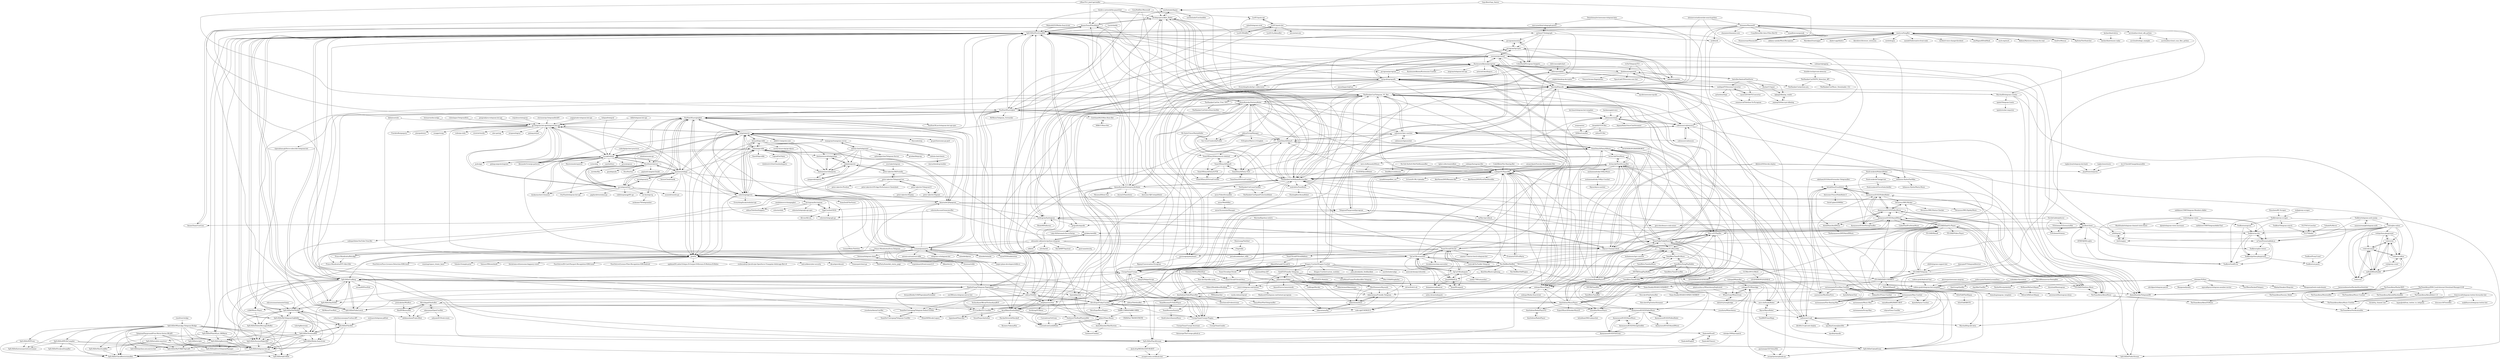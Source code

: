digraph G {
"J-Rios/TLG_JoinCaptchaBot" -> "userbotindo/Anjani" ["e"=1]
"J-Rios/TLG_JoinCaptchaBot" -> "PaulSonOfLars/tgbot" ["e"=1]
"J-Rios/TLG_JoinCaptchaBot" -> "AmanoTeam/EduuRobot" ["e"=1]
"J-Rios/TLG_JoinCaptchaBot" -> "divideprojects/Alita_Robot" ["e"=1]
"pyrogram/pyrogram" -> "KurimuzonAkuma/pyrogram" ["e"=1]
"pyrogram/pyrogram" -> "MarshalX/tgcalls" ["e"=1]
"pyrogram/pyrogram" -> "pyrogram/tgcrypto" ["e"=1]
"pyrogram/pyrogram" -> "SpEcHiDe/PyroGramBot" ["e"=1]
"pyrogram/pyrogram" -> "pytgcalls/pytgcalls" ["e"=1]
"1inch/shieldy" -> "PaulSonOfLars/tgbot" ["e"=1]
"1inch/shieldy" -> "AnimeKaizoku/SaitamaRobot" ["e"=1]
"1inch/shieldy" -> "SpEcHiDe/PyroGramBot" ["e"=1]
"LyoSU/fStikBot" -> "LyoSU/quote-api"
"LyoSU/fStikBot" -> "LyoSU/quote-bot"
"Arman92/go-tdlib" -> "zelenin/go-tdlib"
"Arman92/go-tdlib" -> "xelaj/mtproto"
"Arman92/go-tdlib" -> "celestix/gotgproto"
"Arman92/go-tdlib" -> "shelomentsevd/telegramgo"
"Arman92/go-tdlib" -> "sdidyk/mtproto"
"Arman92/go-tdlib" -> "gotd/td"
"Arman92/go-tdlib" -> "savely-krasovsky/go-tdjson"
"Arman92/go-tdlib" -> "shelomentsevd/mtproto"
"ilyakaznacheev/cleanenv" -> "tucnak/telebot" ["e"=1]
"saksham2410/AutoForwarder-TelegramBot" -> "AshokShau/ExonRobot" ["e"=1]
"pyrogram/tgcrypto" -> "pyrogram/assistant"
"pyrogram/tgcrypto" -> "nekobin/nekobin"
"pyrogram/tgcrypto" -> "usernein/pyromod"
"pyrogram/tgcrypto" -> "delivrance/plate"
"AmanoTeam/EduuRobot" -> "AmanoTeam/UserLixo"
"AmanoTeam/EduuRobot" -> "SpEcHiDe/PyroGramBot"
"AmanoTeam/EduuRobot" -> "divideprojects/Alita_Robot"
"NicoNex/echotron" -> "mymmrac/telego"
"NicoNex/echotron" -> "NicoNex/tau"
"NicoNex/echotron" -> "go-telegram/bot"
"NicoNex/echotron" -> "mr-linch/go-tg"
"NicoNex/echotron" -> "PaulSonOfLars/gotgbot"
"NicoNex/echotron" -> "OvyFlash/telegram-bot-api"
"NicoNex/echotron" -> "gopinath-langote/1build" ["e"=1]
"NicoNex/echotron" -> "mewkiz/flac" ["e"=1]
"NicoNex/echotron" -> "tucnak/telebot"
"NicoNex/echotron" -> "goyek/goyek" ["e"=1]
"cjongseok/mtproto" -> "shelomentsevd/mtproto"
"cjongseok/mtproto" -> "sdidyk/mtproto"
"PaulSonOfLars/gotgbot" -> "mymmrac/telego"
"PaulSonOfLars/gotgbot" -> "go-telegram/bot"
"PaulSonOfLars/gotgbot" -> "celestix/gotgproto"
"PaulSonOfLars/gotgbot" -> "NicoNex/echotron"
"PaulSonOfLars/gotgbot" -> "tucnak/telebot"
"PaulSonOfLars/gotgbot" -> "gotd/td"
"PaulSonOfLars/gotgbot" -> "PaulSonOfLars/tgbot"
"PaulSonOfLars/gotgbot" -> "divideprojects/Alita_Robot"
"PaulSonOfLars/gotgbot" -> "AmarnathCJD/gogram"
"PaulSonOfLars/gotgbot" -> "Lonami/grammers"
"PaulSonOfLars/gotgbot" -> "xelaj/mtproto"
"PaulSonOfLars/gotgbot" -> "go-telegram-bot-api/telegram-bot-api"
"PaulSonOfLars/gotgbot" -> "AyraHikari/EmiliaHikari"
"PaulSonOfLars/gotgbot" -> "pytgcalls/pytgcalls"
"PaulSonOfLars/gotgbot" -> "PaulSonOfLars/telegram-bot-api-spec"
"delivrance/glitchart" -> "delivrance/plate"
"teamgram/teamgram-server" -> "nebula-chat/telegramd" ["e"=1]
"teamgram/teamgram-server" -> "xelaj/mtproto" ["e"=1]
"teamgram/teamgram-server" -> "nebula-chat/clients" ["e"=1]
"teamgram/teamgram-server" -> "gotd/td" ["e"=1]
"DinoLeung/TeleDart" -> "i-Naji/tdlib"
"vtr0n/TelegramTUI" -> "thedemons/opentele" ["e"=1]
"vtr0n/TelegramTUI" -> "MarshalX/tgcalls" ["e"=1]
"AyraHikari/EmiliaHikari" -> "SensiPeeps/skyleebot"
"AyraHikari/EmiliaHikari" -> "CustomIcon/LyndaRobot"
"AyraHikari/EmiliaHikari" -> "legenhand/Nana-Bot"
"AyraHikari/EmiliaHikari" -> "pokurt/Nana-Remix"
"AyraHikari/EmiliaHikari" -> "HarukaNetwork/HarukaX"
"AyraHikari/EmiliaHikari" -> "HitaloM/Hitsuki-Legacy"
"AyraHikari/EmiliaHikari" -> "fushinori/TheRealPhoenixBot"
"nebula-chat/telegramd" -> "teamgram/teamgram-server" ["e"=1]
"nebula-chat/telegramd" -> "aykutalparslan/Telegram-Server" ["e"=1]
"nebula-chat/telegramd" -> "nebula-chat/clients"
"nebula-chat/telegramd" -> "sdidyk/mtproto"
"nebula-chat/telegramd" -> "grishka/libtgvoip" ["e"=1]
"nebula-chat/telegramd" -> "shelomentsevd/mtproto"
"nebula-chat/telegramd" -> "cjongseok/mtproto"
"nebula-chat/telegramd" -> "shelomentsevd/telegramgo"
"alexander-akhmetov/python-telegram" -> "pylakey/aiotdlib"
"alexander-akhmetov/python-telegram" -> "pytdbot/client"
"alexander-akhmetov/python-telegram" -> "tdlib/td" ["e"=1]
"alexander-akhmetov/python-telegram" -> "LonamiWebs/Telethon" ["e"=1]
"alexander-akhmetov/python-telegram" -> "pyrogram/pyrogram" ["e"=1]
"alexander-akhmetov/python-telegram" -> "hydrogram/hydrogram"
"alexander-akhmetov/python-telegram" -> "eilvelia/tdl" ["e"=1]
"alexander-akhmetov/python-telegram" -> "zelenin/go-tdlib"
"alexander-akhmetov/python-telegram" -> "KurimuzonAkuma/pyrogram"
"alexander-akhmetov/python-telegram" -> "i-Naji/tdlib"
"alexander-akhmetov/python-telegram" -> "SlavikMIPT/tgcloud" ["e"=1]
"alexander-akhmetov/python-telegram" -> "paul-nameless/tg" ["e"=1]
"alexander-akhmetov/python-telegram" -> "Lonami/grammers"
"alexander-akhmetov/python-telegram" -> "Mayuri-Chan/pyrofork"
"HarukaNetwork/HarukaX" -> "Ryomen-Sukuna/Kai"
"peter-iakovlev/MtProtoKit" -> "peter-iakovlev/Signals"
"peter-iakovlev/MtProtoKit" -> "sdidyk/mtproto"
"peter-iakovlev/MtProtoKit" -> "peter-iakovlev/TelegramCore"
"pyrogram/assistant" -> "pyrogram/tgcrypto"
"pyrogram/assistant" -> "ColinShark/Pyrogram-Snippets"
"pyrogram/assistant" -> "SpEcHiDe/PyroGramBot"
"RaphielGang/Telegram-Paperplane" -> "SpEcHiDe/PyroGramBot"
"RaphielGang/Telegram-Paperplane" -> "SpEcHiDe/UniBorg"
"RaphielGang/Telegram-Paperplane" -> "UsergeTeam/Userge-Plugins"
"RaphielGang/Telegram-Paperplane" -> "TG-UserBot/TG-UserBot"
"RaphielGang/Telegram-Paperplane" -> "athphane/userbot"
"RaphielGang/Telegram-Paperplane" -> "kantek/kantek"
"RaphielGang/Telegram-Paperplane" -> "UsergeTeam/Userge" ["e"=1]
"RaphielGang/Telegram-Paperplane" -> "out386/aria-telegram-mirror-bot" ["e"=1]
"RaphielGang/Telegram-Paperplane" -> "AyraHikari/EmiliaHikari"
"RaphielGang/Telegram-Paperplane" -> "xditya/TeleBot"
"RaphielGang/Telegram-Paperplane" -> "AvinashReddy3108/PaperplaneExtended"
"RaphielGang/Telegram-Paperplane" -> "SpEcHiDe/PublicLeech" ["e"=1]
"RaphielGang/Telegram-Paperplane" -> "SpEcHiDe/AnyDLBot" ["e"=1]
"RaphielGang/Telegram-Paperplane" -> "TeamDerUntergang/Telegram-SedenUserBot"
"RaphielGang/Telegram-Paperplane" -> "PaulSonOfLars/tgbot"
"keshavbhatt/olivia" -> "keshavbhatt/music-radar"
"zelenin/go-tdlib" -> "Arman92/go-tdlib"
"zelenin/go-tdlib" -> "xelaj/mtproto"
"zelenin/go-tdlib" -> "gotd/td"
"zelenin/go-tdlib" -> "celestix/gotgproto"
"zelenin/go-tdlib" -> "LiloIstich123/oirGenshinImpactc"
"zelenin/go-tdlib" -> "AmarnathCJD/gogram"
"zelenin/go-tdlib" -> "LagradOst/Valox"
"zelenin/go-tdlib" -> "KaoriEl/go-tdlib"
"zelenin/go-tdlib" -> "Lonami/grammers"
"zelenin/go-tdlib" -> "shelomentsevd/mtproto"
"zelenin/go-tdlib" -> "tucnak/telebot"
"zelenin/go-tdlib" -> "shelomentsevd/telegramgo"
"kantek/kantek" -> "pokurt/Nana-Remix"
"fewensa/rtdlib" -> "fewensa/telegram-client"
"SpEcHiDe/AnyDLBot" -> "SpEcHiDe/PyroGramBot" ["e"=1]
"SpEcHiDe/AnyDLBot" -> "SpEcHiDe/UniBorg" ["e"=1]
"SpEcHiDe/AnyDLBot" -> "SpEcHiDe/NoPMsBot" ["e"=1]
"SpEcHiDe/WhatsApp-Telegram-Bridge" -> "SpEcHiDe/Media-Search-bot"
"SpEcHiDe/WhatsApp-Telegram-Bridge" -> "SpEcHiDe/telegram-bot-api"
"SpEcHiDe/WhatsApp-Telegram-Bridge" -> "SpEcHiDe/CheckRestrictionsBot"
"SpEcHiDe/WhatsApp-Telegram-Bridge" -> "SpEcHiDe/SpEcHiDe"
"SpEcHiDe/WhatsApp-Telegram-Bridge" -> "SpEcHiDe/python-aria-mirror-bot"
"SpEcHiDe/WhatsApp-Telegram-Bridge" -> "SpEcHiDe/MyFORkFOtgCallS"
"SpEcHiDe/WhatsApp-Telegram-Bridge" -> "SpEcHiDe/MTProxy"
"SpEcHiDe/WhatsApp-Telegram-Bridge" -> "SpEcHiDe/gDriveTelegramManager"
"SpEcHiDe/WhatsApp-Telegram-Bridge" -> "SpEcHiDe/ShortLinkBot"
"SpEcHiDe/WhatsApp-Telegram-Bridge" -> "SpEcHiDe/SessionMakerBot"
"SpEcHiDe/WhatsApp-Telegram-Bridge" -> "SpEcHiDe/PSonOfLars_BHMarie"
"SpEcHiDe/WhatsApp-Telegram-Bridge" -> "SpEcHiDe/hotstarsportslivestreamer"
"SpEcHiDe/WhatsApp-Telegram-Bridge" -> "SpEcHiDe/tgfilestream"
"SpEcHiDe/WhatsApp-Telegram-Bridge" -> "SpEcHiDe/scripts"
"SpEcHiDe/WhatsApp-Telegram-Bridge" -> "SpEcHiDe/APK-DeCompiler"
"TG-UserBot/TG-UserBot" -> "legenhand/Nana-Bot"
"TG-UserBot/TG-UserBot" -> "SensiPeeps/skyleebot"
"TG-UserBot/TG-UserBot" -> "SpEcHiDe/PyroGramBot"
"nebula-chat/clients" -> "iineva/tdesktop-builder"
"SpEcHiDe/UniBorg" -> "SpEcHiDe/PyroGramBot"
"SpEcHiDe/UniBorg" -> "SpEcHiDe/PublicLeech" ["e"=1]
"SpEcHiDe/UniBorg" -> "SpEcHiDe/AnyDLBot" ["e"=1]
"SpEcHiDe/UniBorg" -> "SpEcHiDe/PSonOfLars_BHMarie"
"SpEcHiDe/UniBorg" -> "SpEcHiDe/PlayAStream"
"SpEcHiDe/UniBorg" -> "UsergeTeam/Userge" ["e"=1]
"SpEcHiDe/UniBorg" -> "RaphielGang/Telegram-Paperplane"
"SpEcHiDe/UniBorg" -> "UsergeTeam/Userge-Plugins"
"SpEcHiDe/UniBorg" -> "SpEcHiDe/tgfilestream"
"SpEcHiDe/UniBorg" -> "SpEcHiDe/MyTelegramOrgRoBot"
"SpEcHiDe/UniBorg" -> "SpEcHiDe/NoPMsBot"
"SpEcHiDe/UniBorg" -> "SpEcHiDe/SessionMakerBot"
"SpEcHiDe/UniBorg" -> "SpEcHiDe/TerminalBot"
"SpEcHiDe/UniBorg" -> "SpEcHiDe/UploadGram"
"SpEcHiDe/UniBorg" -> "ravana69/PornHub"
"SpEcHiDe/PSonOfLars_BHMarie" -> "SpEcHiDe/telegram-bot-api"
"SpEcHiDe/PSonOfLars_BHMarie" -> "SpEcHiDe/CheckRestrictionsBot"
"SpEcHiDe/PSonOfLars_BHMarie" -> "SpEcHiDe/tgfilestream"
"fewensa/telegram-client" -> "fewensa/rtdlib"
"No-OnE-Kn0wS-Me/FileRenameBot" -> "subinps/VCPlayerBot" ["e"=1]
"TgCatUB/catuserbot" -> "TgCatUB/nekopack"
"TgCatUB/catuserbot" -> "Jisan09/BadCat"
"TgCatUB/catuserbot" -> "TeamUltroid/Ultroid"
"TgCatUB/catuserbot" -> "UsergeTeam/Userge" ["e"=1]
"TgCatUB/catuserbot" -> "DevsExpo/FridayUserbot"
"TgCatUB/catuserbot" -> "The-HellBot/HellBot"
"TgCatUB/catuserbot" -> "Jisan09/catpack"
"TgCatUB/catuserbot" -> "deepaiims/sakkuincat"
"TgCatUB/catuserbot" -> "TheHamkerCat/Telegram_VC_Bot"
"TgCatUB/catuserbot" -> "breakdowns/slam-mirrorbot" ["e"=1]
"TgCatUB/catuserbot" -> "TeamYukki/YukkiMusicBot"
"TgCatUB/catuserbot" -> "subinps/VCPlayerBot"
"TgCatUB/catuserbot" -> "yash-dk/TorToolkit-Telegram" ["e"=1]
"TgCatUB/catuserbot" -> "AnimeKaizoku/SaitamaRobot"
"SpEcHiDe/NoPMsBot" -> "SpEcHiDe/FilesBot"
"SpEcHiDe/NoPMsBot" -> "SpEcHiDe/DeleteMessagesRoBot"
"SpEcHiDe/NoPMsBot" -> "SpEcHiDe/TerminalBot"
"SpEcHiDe/NoPMsBot" -> "SpEcHiDe/tgfilestream"
"SpEcHiDe/NoPMsBot" -> "SpEcHiDe/PyroGramBot"
"SpEcHiDe/NoPMsBot" -> "SpEcHiDe/MyTelegramOrgRoBot"
"SpEcHiDe/NoPMsBot" -> "SpEcHiDe/SessionMakerBot"
"SpEcHiDe/NoPMsBot" -> "SpEcHiDe/telegram-bot-api"
"teloxide/teloxide" -> "Lonami/grammers" ["e"=1]
"Jisan09/BadCat" -> "Jisan09/catpack"
"Jisan09/BadCat" -> "TgCatUB/catuserbot"
"Jisan09/BadCat" -> "TgCatUB/nekopack"
"Jisan09/BadCat" -> "deepaiims/sakkuincat"
"MrMissx/UserButt" -> "adekmaulana/ProjectBish"
"alik0211/mtproto-core" -> "xelaj/mtproto" ["e"=1]
"alik0211/mtproto-core" -> "Lonami/grammers" ["e"=1]
"overtake/telegram" -> "peter-iakovlev/MtProtoKit" ["e"=1]
"odysseusmax/animated-lamp" -> "SpEcHiDe/NoPMsBot" ["e"=1]
"rodion-gudz/Android-Tool" -> "rodion-gudz/telegram-bot-template" ["e"=1]
"Prince-Mendiratta/X-tra-Telegram" -> "Prince-Mendiratta/BotsApp" ["e"=1]
"Prince-Mendiratta/X-tra-Telegram" -> "Prince-Mendiratta/DTU-Alert-Bot"
"Prince-Mendiratta/X-tra-Telegram" -> "RaphielGang/Telegram-Paperplane"
"Prince-Mendiratta/X-tra-Telegram" -> "SpEcHiDe/UniBorg"
"Prince-Mendiratta/X-tra-Telegram" -> "xditya/TeleBot"
"Prince-Mendiratta/X-tra-Telegram" -> "TgCatUB/catuserbot"
"Prince-Mendiratta/X-tra-Telegram" -> "DevsExpo/FridayUserbot"
"athphane/userbot" -> "SpEcHiDe/PyroGramBot"
"athphane/userbot" -> "TeamDerUntergang/Telegram-SedenUserBot"
"athphane/userbot" -> "CustomIcon/LyndaRobot"
"athphane/userbot" -> "pokurt/Nana-Remix"
"athphane/userbot" -> "TG-UserBot/TG-UserBot"
"athphane/userbot" -> "AyraHikari/EmiliaHikari"
"athphane/userbot" -> "fortifying/OUBnew"
"athphane/userbot" -> "UsergeTeam/Userge-Plugins"
"MoveAngel/One4uBot" -> "mkaraniya/OpenUserBot"
"MoveAngel/One4uBot" -> "adekmaulana/ProjectBish"
"MoveAngel/One4uBot" -> "KenHV/KensurBot"
"MoveAngel/One4uBot" -> "HitaloM/Hitsuki-Legacy"
"xditya/TeleBot" -> "xditya/TelethonBot"
"xditya/TeleBot" -> "SpEcHiDe/PyroGramBot"
"xditya/TeleBot" -> "athphane/userbot"
"xditya/TeleBot" -> "TG-UserBot/TG-UserBot"
"xditya/TeleBot" -> "DevsExpo/FridayUserbot"
"xditya/TeleBot" -> "SpEcHiDe/AnyDLBot" ["e"=1]
"xditya/TeleBot" -> "MoveAngel/One4uBot"
"CustomIcon/GitGram" -> "CustomIcon/LyndaRobot"
"iw4p/proxy-scraper" -> "TeaByte/proxy-scraper" ["e"=1]
"Mahesh0253/Media-Search-bot" -> "SpEcHiDe/PyroGramBot" ["e"=1]
"AnimeKaizoku/SaitamaRobot" -> "AnimeKaizoku/EnterpriseALRobot"
"AnimeKaizoku/SaitamaRobot" -> "TheHamkerCat/WilliamButcherBot"
"AnimeKaizoku/SaitamaRobot" -> "fushinori/TheRealPhoenixBot"
"AnimeKaizoku/SaitamaRobot" -> "divideprojects/Alita_Robot"
"AnimeKaizoku/SaitamaRobot" -> "PaulSonOfLars/tgbot"
"AnimeKaizoku/SaitamaRobot" -> "noob-kittu/YoneRobot"
"AnimeKaizoku/SaitamaRobot" -> "TheHamkerCat/Telegram_VC_Bot"
"AnimeKaizoku/SaitamaRobot" -> "TeamDaisyX/DaisyX"
"AnimeKaizoku/SaitamaRobot" -> "TeamDaisyX/DaisyXMusic"
"AnimeKaizoku/SaitamaRobot" -> "UsergeTeam/Userge" ["e"=1]
"AnimeKaizoku/SaitamaRobot" -> "xditya/TeleBot"
"AnimeKaizoku/SaitamaRobot" -> "subinps/MusicPlayer"
"AnimeKaizoku/SaitamaRobot" -> "callsmusic/vcpb"
"AnimeKaizoku/SaitamaRobot" -> "xditya/GroupManager"
"AnimeKaizoku/SaitamaRobot" -> "callsmusic/tgvc-userbot"
"delivrance/plate" -> "nekobin/nekobin"
"delivrance/plate" -> "pystorage/pykeyboard"
"UsergeTeam/Userge" -> "UsergeTeam/Userge-Plugins" ["e"=1]
"UsergeTeam/Userge" -> "SpEcHiDe/UniBorg" ["e"=1]
"UsergeTeam/Userge" -> "DevsExpo/FridayUserbot" ["e"=1]
"UsergeTeam/Userge" -> "TheHamkerCat/WilliamButcherBot" ["e"=1]
"UsergeTeam/Userge" -> "rking32/HelperScript" ["e"=1]
"UsergeTeam/Userge" -> "SpEcHiDe/PyroGramBot" ["e"=1]
"UsergeTeam/Userge" -> "code-rgb/USERGE-X" ["e"=1]
"yusufusta/AsenaUserBot" -> "TeamDerUntergang/Telegram-UserBot" ["e"=1]
"LyoSU/quote-bot" -> "LyoSU/quote-api"
"LyoSU/quote-bot" -> "LyoSU/LyAdminBot"
"LyoSU/quote-bot" -> "LyoSU/fStikBot"
"LyoSU/quote-bot" -> "callsmusic/callsmusic2"
"LyoSU/quote-bot" -> "AyraHikari/EmiliaHikari"
"LyoSU/quote-bot" -> "MarshalX/telegram-crawler"
"LyoSU/quote-bot" -> "UsergeTeam/Userge-Plugins"
"LyoSU/quote-bot" -> "SpEcHiDe/PyroGramBot"
"LyoSU/quote-bot" -> "MarshalX/tgcalls"
"LyoSU/quote-bot" -> "mtcute/mtcute" ["e"=1]
"UsergeTeam/Userge-Plugins" -> "UsergeTeam/Userge" ["e"=1]
"UsergeTeam/Userge-Plugins" -> "UsergeTeam/Userge-Assistant"
"UsergeTeam/Userge-Plugins" -> "UsergeTeam/Loader"
"UsergeTeam/Userge-Plugins" -> "SpEcHiDe/PyroGramBot"
"Dragon-Userbot/Dragon-Userbot" -> "GeekTG/Friendly-Telegram"
"Dragon-Userbot/Dragon-Userbot" -> "Dragon-Userbot/custom_modules"
"Dragon-Userbot/Dragon-Userbot" -> "hikariatama/Hikka"
"Dragon-Userbot/Dragon-Userbot" -> "john-phonk/john_feedbackbot"
"Dragon-Userbot/Dragon-Userbot" -> "sh1tn3t/sh1t-ub"
"Dragon-Userbot/Dragon-Userbot" -> "MarshalX/tgcalls"
"Dragon-Userbot/Dragon-Userbot" -> "TeamDerUntergang/Telegram-SedenUserBot"
"Dragon-Userbot/Dragon-Userbot" -> "athphane/userbot"
"Dragon-Userbot/Dragon-Userbot" -> "rodion-gudz/telegram-bot-template"
"Dragon-Userbot/Dragon-Userbot" -> "json1c/telegram-raid-botnet"
"Dragon-Userbot/Dragon-Userbot" -> "hikariatama/ftg"
"Dragon-Userbot/Dragon-Userbot" -> "SpEcHiDe/PyroGramBot"
"Dragon-Userbot/Dragon-Userbot" -> "TG-UserBot/TG-UserBot"
"Dragon-Userbot/Dragon-Userbot" -> "userbotindo/caligo"
"Dragon-Userbot/Dragon-Userbot" -> "asteroid-den/pyrothrottle"
"alexmercerind/youtube-search-python" -> "callsmusic/vcpb" ["e"=1]
"alexmercerind/youtube-search-python" -> "MarshalX/tgcalls" ["e"=1]
"alexmercerind/youtube-search-python" -> "shazamio/ShazamIO" ["e"=1]
"marin-m/SongRec" -> "Numenorean/ShazamAPI"
"marin-m/SongRec" -> "shazamio/ShazamIO"
"marin-m/SongRec" -> "SeaDve/Mousai" ["e"=1]
"marin-m/SongRec" -> "RajSolai/TextSnatcher" ["e"=1]
"marin-m/SongRec" -> "aleksey-saenko/MusicRecognizer" ["e"=1]
"marin-m/SongRec" -> "Marekkon5/onetagger" ["e"=1]
"marin-m/SongRec" -> "dialect-app/dialect" ["e"=1]
"marin-m/SongRec" -> "keshavbhatt/music-radar"
"marin-m/SongRec" -> "libredirect/browser_extension" ["e"=1]
"marin-m/SongRec" -> "mwh/dragon" ["e"=1]
"marin-m/SongRec" -> "mendel5/alternative-front-ends" ["e"=1]
"marin-m/SongRec" -> "lyrebird-voice-changer/lyrebird" ["e"=1]
"marin-m/SongRec" -> "JonMagon/KDiskMark" ["e"=1]
"marin-m/SongRec" -> "ouch-org/ouch" ["e"=1]
"marin-m/SongRec" -> "AlekseyMartynov/shazam-for-real"
"AnimeKaizoku/EnterpriseALRobot" -> "AnimeKaizoku/SaitamaRobot"
"AnimeKaizoku/EnterpriseALRobot" -> "CustomIcon/LyndaRobot"
"AnimeKaizoku/EnterpriseALRobot" -> "Awesome-RJ/CutiepiiRobot"
"AnimeKaizoku/EnterpriseALRobot" -> "AyraHikari/EmiliaHikari"
"AnimeKaizoku/EnterpriseALRobot" -> "TheHamkerCat/WilliamButcherBot"
"AnimeKaizoku/EnterpriseALRobot" -> "divideprojects/Alita_Robot"
"AnimeKaizoku/EnterpriseALRobot" -> "pokurt/Nana-Remix"
"AnimeKaizoku/EnterpriseALRobot" -> "nero-chi/EmikoRobot"
"AnimeKaizoku/EnterpriseALRobot" -> "AmanoTeam/EduuRobot"
"AnimeKaizoku/EnterpriseALRobot" -> "NksamaX/Komi-San"
"AnimeKaizoku/EnterpriseALRobot" -> "Aryza23/SaintAries"
"AnimeKaizoku/EnterpriseALRobot" -> "SpEcHiDe/PyroGramBot"
"AnimeKaizoku/EnterpriseALRobot" -> "userbotindo/Anjani"
"AnimeKaizoku/EnterpriseALRobot" -> "kantek/kantek"
"tginfo/Telegram-Limits" -> "tginfo/sticker-importer"
"SpEcHiDe/MyTelegramOrgRoBot" -> "SpEcHiDe/FilesBot"
"SpEcHiDe/MyTelegramOrgRoBot" -> "SpEcHiDe/tgfilestream"
"SpEcHiDe/MyTelegramOrgRoBot" -> "SpEcHiDe/DeleteMessagesRoBot"
"SpEcHiDe/MyTelegramOrgRoBot" -> "SpEcHiDe/SessionMakerBot"
"SpEcHiDe/MyTelegramOrgRoBot" -> "SpEcHiDe/TerminalBot"
"SpEcHiDe/MyTelegramOrgRoBot" -> "SpEcHiDe/NoPMsBot"
"SpEcHiDe/MyTelegramOrgRoBot" -> "SpEcHiDe/Media-Search-bot"
"SpEcHiDe/MyTelegramOrgRoBot" -> "SpEcHiDe/telegram-bot-api"
"SpEcHiDe/MyTelegramOrgRoBot" -> "SpEcHiDe/PyroGramBot"
"pratyakshm/WinRice" -> "KenHV/KensurBot" ["e"=1]
"Lonami/grammers" -> "teloxide/teloxide" ["e"=1]
"Lonami/grammers" -> "celestix/gotgproto"
"Lonami/grammers" -> "AmarnathCJD/gogram"
"Lonami/grammers" -> "xelaj/mtproto"
"Lonami/grammers" -> "PaulSonOfLars/gotgbot"
"Lonami/grammers" -> "gotd/td"
"Lonami/grammers" -> "antonio-antuan/rust-tdlib"
"Lonami/grammers" -> "ayrat555/frankenstein" ["e"=1]
"Lonami/grammers" -> "zelenin/go-tdlib"
"Lonami/grammers" -> "telegram-rs/telegram-bot" ["e"=1]
"Lonami/grammers" -> "paper-plane-developers/tdlib-rs"
"Lonami/grammers" -> "fewensa/telegram-client"
"Lonami/grammers" -> "KurimuzonAkuma/pyrogram"
"Lonami/grammers" -> "SpEcHiDe/UniBorg"
"Lonami/grammers" -> "teloxide/dptree"
"LyoSU/quote-api" -> "LyoSU/quote-bot"
"xditya/GroupManager" -> "TeamDaisyX/DaisyX"
"xditya/GroupManager" -> "LEGENDXOP/GRANDROBOT"
"xditya/GroupManager" -> "TGExplore/Marie-2.0-English"
"xditya/GroupManager" -> "Sur-vivor/CinderellaProBot"
"xditya/GroupManager" -> "athphane/userbot"
"xditya/GroupManager" -> "divideprojects/Alita_Robot"
"xditya/GroupManager" -> "AnimeKaizoku/SaitamaRobot"
"xditya/GroupManager" -> "xditya/TeleBot"
"AkhileshNS/heroku-deploy" -> "AnimeKaizoku/TelegramDB" ["e"=1]
"AkhileshNS/heroku-deploy" -> "subinps/VCPlayerBot" ["e"=1]
"AkhileshNS/heroku-deploy" -> "SpEcHiDe/PublicStream" ["e"=1]
"AkhileshNS/heroku-deploy" -> "TheHamkerCat/WilliamButcherBot" ["e"=1]
"viperadnan-git/force-subscribe-telegram-bot" -> "SpEcHiDe/NoPMsBot" ["e"=1]
"SpEcHiDe/PublicLeech" -> "SpEcHiDe/UniBorg" ["e"=1]
"SpEcHiDe/PublicLeech" -> "SpEcHiDe/PyroGramBot" ["e"=1]
"SpEcHiDe/FilesBot" -> "SpEcHiDe/TerminalBot"
"SpEcHiDe/FilesBot" -> "SpEcHiDe/telegram-bot-api"
"SpEcHiDe/FilesBot" -> "SpEcHiDe/Media-Search-bot"
"SpEcHiDe/FilesBot" -> "SpEcHiDe/NoPMsBot"
"pystorage/pykeyboard" -> "delivrance/plate"
"pystorage/pykeyboard" -> "Ripeey/Conversation-Pyrogram"
"SpEcHiDe/PyroGramBot" -> "SpEcHiDe/UniBorg"
"SpEcHiDe/PyroGramBot" -> "AmanoTeam/EduuRobot"
"SpEcHiDe/PyroGramBot" -> "SpEcHiDe/NoPMsBot"
"SpEcHiDe/PyroGramBot" -> "athphane/userbot"
"SpEcHiDe/PyroGramBot" -> "SpEcHiDe/TerminalBot"
"SpEcHiDe/PyroGramBot" -> "UsergeTeam/Userge-Plugins"
"SpEcHiDe/PyroGramBot" -> "SpEcHiDe/PublicLeech" ["e"=1]
"SpEcHiDe/PyroGramBot" -> "SpEcHiDe/MyTelegramOrgRoBot"
"SpEcHiDe/PyroGramBot" -> "pyrogram/assistant"
"SpEcHiDe/PyroGramBot" -> "SpEcHiDe/AnyDLBot" ["e"=1]
"SpEcHiDe/PyroGramBot" -> "ColinShark/Pyrogram-Snippets"
"SpEcHiDe/PyroGramBot" -> "SpEcHiDe/PlayAStream"
"SpEcHiDe/PyroGramBot" -> "SpEcHiDe/PSonOfLars_BHMarie"
"SpEcHiDe/PyroGramBot" -> "SpEcHiDe/tgfilestream"
"SpEcHiDe/PyroGramBot" -> "SpEcHiDe/DeleteMessagesRoBot"
"KenHV/KensurBot" -> "adekmaulana/ProjectBish"
"KenHV/KensurBot" -> "MoveAngel/One4uBot"
"fushinori/TheRealPhoenixBot" -> "CustomIcon/LyndaRobot"
"fushinori/TheRealPhoenixBot" -> "AnimeKaizoku/SibylSystem"
"fushinori/TheRealPhoenixBot" -> "fushinori/Chatbot"
"fushinori/TheRealPhoenixBot" -> "Dank-del/EsseX"
"usernein/pyromod" -> "pystorage/pykeyboard"
"usernein/pyromod" -> "Mayuri-Chan/pyrofork"
"usernein/pyromod" -> "KurimuzonAkuma/pyrogram"
"usernein/pyromod" -> "pytgcalls/pytgcalls"
"usernein/pyromod" -> "TelegramPlayground/pyrogram"
"usernein/pyromod" -> "SpEcHiDe/PyroGramBot"
"usernein/pyromod" -> "pyrogram/tgcrypto"
"usernein/pyromod" -> "delivrance/plate"
"usernein/pyromod" -> "MarshalX/tgcalls"
"usernein/pyromod" -> "Ripeey/Conversation-Pyrogram"
"usernein/pyromod" -> "AnimeKaizoku/TelegramDB"
"usernein/pyromod" -> "ColinShark/Pyrogram-Snippets"
"usernein/pyromod" -> "hydrogram/hydrogram"
"usernein/pyromod" -> "subinps/tglogging"
"usernein/pyromod" -> "nekobin/nekobin"
"UsergeTeam/Userge-Assistant" -> "theuserge/TheUserge.github.io"
"DARK-COBRA/DARKCOBRA" -> "CRiMiNaL786/DESTROYX"
"DARK-COBRA/DARKCOBRA" -> "pokurt/Nana-Remix"
"ColinShark/Pyrogram-Snippets" -> "pyrogram/assistant"
"ColinShark/Pyrogram-Snippets" -> "SpEcHiDe/PyroGramBot"
"ColinShark/Pyrogram-Snippets" -> "pystorage/pykeyboard"
"ColinShark/Pyrogram-Snippets" -> "delivrance/plate"
"ColinShark/Pyrogram-Snippets" -> "nekobin/nekobin"
"TechnoAyanOfficial/TechnoAyanBOT" -> "TG-UserBot/TG-UserBot"
"DevsExpo/FridayUserbot" -> "UsergeTeam/Userge" ["e"=1]
"DevsExpo/FridayUserbot" -> "SpEcHiDe/PyroGramBot"
"DevsExpo/FridayUserbot" -> "DARK-COBRA/DARKCOBRA"
"DevsExpo/FridayUserbot" -> "TheHamkerCat/WilliamButcherBot"
"DevsExpo/FridayUserbot" -> "code-rgb/USERGE-X"
"DevsExpo/FridayUserbot" -> "UsergeTeam/Userge-Plugins"
"DevsExpo/FridayUserbot" -> "xditya/TeleBot"
"DevsExpo/FridayUserbot" -> "TG-UserBot/TG-UserBot"
"DevsExpo/FridayUserbot" -> "DevsExpo/Xtra-Plugins"
"DevsExpo/FridayUserbot" -> "SpEcHiDe/PublicLeech" ["e"=1]
"DevsExpo/FridayUserbot" -> "AyraHikari/EmiliaHikari"
"DevsExpo/FridayUserbot" -> "SpEcHiDe/UniBorg"
"DevsExpo/FridayUserbot" -> "yusufusta/WhatsAsena" ["e"=1]
"DevsExpo/FridayUserbot" -> "TheHamkerCat/Telegram_VC_Bot"
"cyberboysumanjay/Carbon-API" -> "SpEcHiDe/FilesBot" ["e"=1]
"tulir/tgfilestream" -> "SpEcHiDe/TerminalBot" ["e"=1]
"TeamDerUntergang/Telegram-SedenUserBot" -> "TeamDerUntergang/Telegram-UserBot"
"TeamDerUntergang/Telegram-SedenUserBot" -> "AmanoTeam/EduuRobot"
"Dank-del/EsseX" -> "Dank-del/Chizuru"
"Dank-del/EsseX" -> "Dank-del/EagleX"
"nekobin/nekobin" -> "delivrance/plate"
"nekobin/nekobin" -> "pyrogram/tgcrypto"
"nekobin/nekobin" -> "TheHamkerCat/python-arq"
"SpEcHiDe/TerminalBot" -> "SpEcHiDe/FilesBot"
"SpEcHiDe/TerminalBot" -> "SpEcHiDe/MyFORkFOtgCallS"
"SpEcHiDe/TerminalBot" -> "SpEcHiDe/telegram-bot-api"
"SpEcHiDe/TerminalBot" -> "SpEcHiDe/subtle-search-er"
"SpEcHiDe/TerminalBot" -> "SpEcHiDe/tgfilestream"
"SpEcHiDe/TerminalBot" -> "SpEcHiDe/PlayAStream"
"SpEcHiDe/TerminalBot" -> "SpEcHiDe/CheckRestrictionsBot"
"SpEcHiDe/TerminalBot" -> "SpEcHiDe/Media-Search-bot"
"SpEcHiDe/TerminalBot" -> "SpEcHiDe/SessionMakerBot"
"SpEcHiDe/TerminalBot" -> "SpEcHiDe/NoPMsBot"
"AmanoTeam/UserLixo" -> "AmanoTeam/EduuRobot"
"code-rgb/USERGE-X" -> "UsergeTeam/Userge-Plugins"
"SpEcHiDe/subtle-search-er" -> "SpEcHiDe/ShortLinkBot"
"SpEcHiDe/subtle-search-er" -> "SpEcHiDe/MyFORkFOtgCallS"
"SpEcHiDe/subtle-search-er" -> "SpEcHiDe/CheckRestrictionsBot"
"SpEcHiDe/subtle-search-er" -> "SpEcHiDe/telegram-bot-api"
"mkaraniya/OpenUserBot" -> "sahyam2019/oub-remix"
"mkaraniya/OpenUserBot" -> "MoveAngel/One4uBot"
"mkaraniya/OpenUserBot" -> "adekmaulana/ProjectBish"
"SpEcHiDe/APK-DeCompiler" -> "SpEcHiDe/MyFORkFOtgCallS"
"SpEcHiDe/APK-DeCompiler" -> "SpEcHiDe/telegram-bot-api"
"SpEcHiDe/APK-DeCompiler" -> "SpEcHiDe/PyroJsonDumpBot"
"SpEcHiDe/APK-DeCompiler" -> "SpEcHiDe/CheckRestrictionsBot"
"SpEcHiDe/APK-DeCompiler" -> "SpEcHiDe/hotstarsportslivestreamer"
"SpEcHiDe/MTProxy" -> "SpEcHiDe/telegram-bot-api"
"SpEcHiDe/MTProxy" -> "SpEcHiDe/CheckRestrictionsBot"
"SpEcHiDe/MTProxy" -> "SpEcHiDe/hotstarsportslivestreamer"
"SpEcHiDe/gDriveTelegramManager" -> "SpEcHiDe/CheckRestrictionsBot"
"SpEcHiDe/tgfilestream" -> "SpEcHiDe/telegram-bot-api"
"SpEcHiDe/tgfilestream" -> "SpEcHiDe/CheckRestrictionsBot"
"SpEcHiDe/tgfilestream" -> "SpEcHiDe/python-aria-mirror-bot"
"SpEcHiDe/tgfilestream" -> "SpEcHiDe/gDriveTelegramManager"
"SpEcHiDe/ShortLinkBot" -> "SpEcHiDe/CheckRestrictionsBot"
"pokurt/Nana-Remix" -> "CustomIcon/LyndaRobot"
"pokurt/Nana-Remix" -> "kantek/kantek"
"pokurt/Nana-Remix" -> "AnimeKaizoku/SibylSystem"
"TeamDerUntergang/Telegram-UserBot" -> "TeamDerUntergang/Telegram-SedenUserBot"
"AnimeKaizoku/SibylSystem" -> "fushinori/Chatbot"
"AnimeKaizoku/SibylSystem" -> "Dank-del/EsseX"
"AnimeKaizoku/SibylSystem" -> "pokurt/Nana-Remix"
"CustomIcon/LyndaRobot" -> "pokurt/Nana-Remix"
"Dank-del/Chizuru" -> "Dank-del/EsseX"
"yusufusta/WhatsAsena" -> "callsmusic/vcpb" ["e"=1]
"yusufusta/WhatsAsena" -> "DevsExpo/FridayUserbot" ["e"=1]
"yusufusta/WhatsAsena" -> "SpEcHiDe/UniBorg" ["e"=1]
"TgCatUB/nekopack" -> "TgCatUB/catuserbot"
"TgCatUB/nekopack" -> "TeamUltroid/Ultroid"
"TgCatUB/nekopack" -> "Jisan09/BadCat"
"TgCatUB/nekopack" -> "deepaiims/sakkuincat"
"TgCatUB/nekopack" -> "Jisan09/catpack"
"TgCatUB/nekopack" -> "sandy1709/catuserbot"
"tgbot-collection/ytdlbot" -> "subinps/VCPlayerBot" ["e"=1]
"go-telegram-bot-api/telegram-bot-api" -> "tucnak/telebot"
"go-telegram-bot-api/telegram-bot-api" -> "go-telegram/bot"
"go-telegram-bot-api/telegram-bot-api" -> "gotd/td"
"go-telegram-bot-api/telegram-bot-api" -> "jackc/pgx" ["e"=1]
"go-telegram-bot-api/telegram-bot-api" -> "PuerkitoBio/goquery" ["e"=1]
"go-telegram-bot-api/telegram-bot-api" -> "joho/godotenv" ["e"=1]
"go-telegram-bot-api/telegram-bot-api" -> "xelaj/mtproto"
"go-telegram-bot-api/telegram-bot-api" -> "AlexanderGrom/go-patterns" ["e"=1]
"go-telegram-bot-api/telegram-bot-api" -> "swaggo/swag" ["e"=1]
"go-telegram-bot-api/telegram-bot-api" -> "redis/go-redis" ["e"=1]
"go-telegram-bot-api/telegram-bot-api" -> "stretchr/testify" ["e"=1]
"go-telegram-bot-api/telegram-bot-api" -> "uber-go/zap" ["e"=1]
"go-telegram-bot-api/telegram-bot-api" -> "sirupsen/logrus" ["e"=1]
"go-telegram-bot-api/telegram-bot-api" -> "golang-migrate/migrate" ["e"=1]
"go-telegram-bot-api/telegram-bot-api" -> "golang-jwt/jwt" ["e"=1]
"Prince-Mendiratta/BotsApp" -> "Prince-Mendiratta/X-tra-Telegram" ["e"=1]
"Prince-Mendiratta/BotsApp" -> "Prince-Mendiratta/DTU-Alert-Bot" ["e"=1]
"IVETRI/SongPlayRoBot" -> "TamilBots/SongPlayRoBot"
"IVETRI/SongPlayRoBot" -> "lushaimusic/VCsMusicBot"
"IVETRI/SongPlayRoBot" -> "Shiv-x/VCPlayBot"
"IVETRI/SongPlayRoBot" -> "AsmSafone/RadioPlayerV3"
"IVETRI/SongPlayRoBot" -> "TamilBots/TamilVcBot"
"IVETRI/SongPlayRoBot" -> "TamilBots/TamilVcMusic"
"TeamUltroid/Ultroid" -> "TgCatUB/catuserbot"
"TeamUltroid/Ultroid" -> "TgCatUB/nekopack"
"TeamUltroid/Ultroid" -> "UsergeTeam/Userge" ["e"=1]
"TeamUltroid/Ultroid" -> "TeamYukki/YukkiMusicBot"
"TeamUltroid/Ultroid" -> "The-HellBot/HellBot"
"TeamUltroid/Ultroid" -> "anasty17/mirror-leech-telegram-bot" ["e"=1]
"TeamUltroid/Ultroid" -> "DevsExpo/FridayUserbot"
"TeamUltroid/Ultroid" -> "TheHamkerCat/WilliamButcherBot"
"TeamUltroid/Ultroid" -> "subinps/VCPlayerBot"
"TeamUltroid/Ultroid" -> "EvamariaTG/EvaMaria" ["e"=1]
"TeamUltroid/Ultroid" -> "breakdowns/slam-mirrorbot" ["e"=1]
"TeamUltroid/Ultroid" -> "TheHamkerCat/Telegram_VC_Bot"
"TeamUltroid/Ultroid" -> "Jisan09/BadCat"
"TeamUltroid/Ultroid" -> "yash-dk/TorToolkit-Telegram" ["e"=1]
"TeamUltroid/Ultroid" -> "TeamUltroid/UltroidAddons"
"eternnoir/pyTelegramBotAPI" -> "go-telegram-bot-api/telegram-bot-api" ["e"=1]
"yagop/node-telegram-bot-api" -> "go-telegram-bot-api/telegram-bot-api" ["e"=1]
"AsmSafone/RadioPlayerV3" -> "AsmSafone/MusicPlayer"
"AsmSafone/RadioPlayerV3" -> "AsmSafone/VideoPlayerBot"
"AsmSafone/RadioPlayerV3" -> "Shiv-x/VCPlayBot"
"AsmSafone/RadioPlayerV3" -> "lushaimusic/VCsMusicBot"
"AsmSafone/RadioPlayerV3" -> "TeamYukki/YukkiMusicBot"
"AsmSafone/RadioPlayerV3" -> "ZauteKm/MusicPlayer"
"AsmSafone/RadioPlayerV3" -> "AnonymousR1025/FallenMusic"
"AsmSafone/RadioPlayerV3" -> "AsmSafone/RadioPlayerV2"
"AsmSafone/RadioPlayerV3" -> "subinps/VCPlayerBot"
"AsmSafone/RadioPlayerV3" -> "subinps/MusicPlayer"
"AsmSafone/RadioPlayerV3" -> "ITZ-ZAID/Zaid-Vc-Player"
"AsmSafone/RadioPlayerV3" -> "levina-lab/VeezStreamBot"
"AsmSafone/RadioPlayerV3" -> "TamilBots/TamilVcMusic"
"AsmSafone/RadioPlayerV3" -> "TeamDaisyX/DaisyXMusic"
"CodeXBotz/File-Sharing-Bot" -> "subinps/VCPlayerBot" ["e"=1]
"New-dev0/TgTwitterBot" -> "New-dev0/TgTwitterStreamer"
"New-dev0/TgTwitterBot" -> "xditya/TelethonBot"
"ULTRA-OP/ULTRA-X" -> "LEGENDXOP/LEGEND-X"
"ULTRA-OP/ULTRA-X" -> "LEGENDXOP/LEGEND-BOT"
"callsmusic/remix" -> "ArnabXD/TGVCBot"
"callsmusic/remix" -> "AnjanaMadu/VoiceChatStreamer"
"callsmusic/remix" -> "callsmusic/callsmusic2"
"tdlib/telegram-bot-api" -> "go-telegram-bot-api/telegram-bot-api" ["e"=1]
"tdlib/telegram-bot-api" -> "tucnak/telebot" ["e"=1]
"tucnak/telebot" -> "go-telegram-bot-api/telegram-bot-api"
"tucnak/telebot" -> "go-telegram/bot"
"tucnak/telebot" -> "gotd/td"
"tucnak/telebot" -> "mymmrac/telego"
"tucnak/telebot" -> "xelaj/mtproto"
"tucnak/telebot" -> "PaulSonOfLars/gotgbot"
"tucnak/telebot" -> "AlexanderGrom/go-patterns" ["e"=1]
"tucnak/telebot" -> "ilyakaznacheev/cleanenv" ["e"=1]
"tucnak/telebot" -> "Masterminds/squirrel" ["e"=1]
"tucnak/telebot" -> "jackc/pgx" ["e"=1]
"tucnak/telebot" -> "NicoNex/echotron"
"tucnak/telebot" -> "rs/zerolog" ["e"=1]
"tucnak/telebot" -> "golang-migrate/migrate" ["e"=1]
"tucnak/telebot" -> "caarlos0/env" ["e"=1]
"tucnak/telebot" -> "pressly/goose" ["e"=1]
"pytgcalls/pytgcalls" -> "MarshalX/tgcalls"
"pytgcalls/pytgcalls" -> "pytgcalls/ntgcalls"
"pytgcalls/pytgcalls" -> "callsmusic/callsmusic2"
"pytgcalls/pytgcalls" -> "AnimeKaizoku/TelegramDB"
"pytgcalls/pytgcalls" -> "usernein/pyromod"
"pytgcalls/pytgcalls" -> "tgcallsjs/tgcalls"
"pytgcalls/pytgcalls" -> "Mayuri-Chan/pyrofork"
"pytgcalls/pytgcalls" -> "EverythingSuckz/tgvc-video-tests"
"pytgcalls/pytgcalls" -> "subinps/MusicPlayer"
"pytgcalls/pytgcalls" -> "SpEcHiDe/PyroGramBot"
"pytgcalls/pytgcalls" -> "jayantkageri/tgEasy"
"pytgcalls/pytgcalls" -> "AmanoTeam/EduuRobot"
"pytgcalls/pytgcalls" -> "TheHamkerCat/WilliamButcherBot"
"pytgcalls/pytgcalls" -> "celestix/gotgproto"
"pytgcalls/pytgcalls" -> "KurimuzonAkuma/pyrogram"
"gotd/td" -> "rockwoodray/-JavaScript-OpenSorce-Triangular-Arbitrage-Bot-v4" ["e"=1]
"gotd/td" -> "anil-yelken/cyber-security" ["e"=1]
"gotd/td" -> "okcashpro/okcash" ["e"=1]
"gotd/td" -> "framespot/client-py" ["e"=1]
"gotd/td" -> "BotParty/homelab_status_page" ["e"=1]
"gotd/td" -> "cryptobeast2/frontrunner2.0" ["e"=1]
"gotd/td" -> "Alkia/electra" ["e"=1]
"gotd/td" -> "FaceOnLive/Face-Liveness-Detection-SDK-Linux" ["e"=1]
"gotd/td" -> "venetisgr/space_titanic_basic" ["e"=1]
"gotd/td" -> "Sobolev5/simple-print" ["e"=1]
"gotd/td" -> "Salusec/EfficientAudit" ["e"=1]
"gotd/td" -> "blockchain-etl/awesome-bigquery-views" ["e"=1]
"gotd/td" -> "FaceOnLive/ID-Card-Passport-Recognition-SDK-Linux" ["e"=1]
"gotd/td" -> "FaceOnLive/License-Plate-Recognition-SDK-Android" ["e"=1]
"gotd/td" -> "xgxkxaxl/X-Ladon-X-Argus-X-Gorgon-X-Khronos-X-Medusa-X-Helios" ["e"=1]
"The-HellBot/HellBot" -> "ITZ-ZAID/ZAID-USERBOT"
"The-HellBot/HellBot" -> "TeamUltroid/Ultroid"
"The-HellBot/HellBot" -> "TgCatUB/catuserbot"
"The-HellBot/HellBot" -> "The-HellBot/OldPlugins"
"The-HellBot/HellBot" -> "Team-Deadly/DEADLY-SPAMBOT"
"The-HellBot/HellBot" -> "ITZ-ZAID/Telegram"
"The-HellBot/HellBot" -> "UsergeTeam/Userge" ["e"=1]
"The-HellBot/HellBot" -> "Jisan09/BadCat"
"The-HellBot/HellBot" -> "TheHamkerCat/WilliamButcherBot"
"The-HellBot/HellBot" -> "TgCatUB/nekopack"
"The-HellBot/HellBot" -> "Shiv-x/VCPlayBot"
"The-HellBot/HellBot" -> "TeamYukki/YukkiMusicBot"
"The-HellBot/HellBot" -> "AnonymousX1025/AnonXMusic"
"The-HellBot/HellBot" -> "TeamDerUntergang/Telegram-SedenUserBot"
"The-HellBot/HellBot" -> "KeinShin/Black-Lightning"
"RajSolai/TextSnatcher" -> "marin-m/SongRec" ["e"=1]
"MRK-YT/Rose-Bot" -> "Gowtham0625/Miss-Rose-Bot"
"SeaDve/Mousai" -> "marin-m/SongRec" ["e"=1]
"phaticusthiccy/WhatsAsenaDuplicated" -> "WhatsGram/WhatsGram" ["e"=1]
"Marekkon5/onetagger" -> "marin-m/SongRec" ["e"=1]
"elizhabs/TGPars" -> "Mnogoznal/web-rumk-donate"
"elizhabs/TGPars" -> "alevikpes/telegram-parser"
"elizhabs/TGPars" -> "Mnogoznal/public"
"elizhabs/TGPars" -> "json1c/telegram-raid-botnet"
"elizhabs/TGPars" -> "mjavadhpour/telegram-member-inviter"
"elizhabs/TGPars" -> "MrRizoel/RiZoeLXSpam"
"elizhabs/TGPars" -> "YouVBeenHacked/Telepars"
"elizhabs/TGPars" -> "NikolaySimakov/Shop-bot" ["e"=1]
"Shiv-x/VCPlayBot" -> "lushaimusic/VCsMusicBot"
"Shiv-x/VCPlayBot" -> "TeamDaisyX/DaisyXMusic"
"Shiv-x/VCPlayBot" -> "ITZ-ZAID/Zaid-Vc-Player"
"Shiv-x/VCPlayBot" -> "callsmusic/remix"
"Shiv-x/VCPlayBot" -> "ZauteKm/MusicPlayer"
"Shiv-x/VCPlayBot" -> "levina-lab/VeezStreamBot"
"Shiv-x/VCPlayBot" -> "TeamYukki/YukkiMusicBot"
"Team-Deadly/DEADLY-SPAMBOT" -> "Team-Deadly/DEADLY-SPAM-USERBOT"
"topkecleon/telegram-bot-bash" -> "JuanPotato/mtproto" ["e"=1]
"rking32/HelperScript" -> "UsergeTeam/Userge-Plugins"
"xelaj/mtproto" -> "gotd/td"
"xelaj/mtproto" -> "zelenin/go-tdlib"
"xelaj/mtproto" -> "Arman92/go-tdlib"
"xelaj/mtproto" -> "celestix/gotgproto"
"xelaj/mtproto" -> "AmarnathCJD/gogram"
"xelaj/mtproto" -> "tucnak/telebot"
"xelaj/mtproto" -> "go-telegram-bot-api/telegram-bot-api"
"xelaj/mtproto" -> "teamgram/teamgram-server" ["e"=1]
"xelaj/mtproto" -> "Lonami/grammers"
"xelaj/mtproto" -> "PaulSonOfLars/gotgbot"
"xelaj/mtproto" -> "9seconds/mtg" ["e"=1]
"xelaj/mtproto" -> "go-perf/awesome-go-perf" ["e"=1]
"xelaj/mtproto" -> "mymmrac/telego"
"xelaj/mtproto" -> "AlexanderGrom/go-patterns" ["e"=1]
"xelaj/mtproto" -> "alik0211/mtproto-core" ["e"=1]
"aryanvikash/Youtube-Downloader-Bot" -> "subinps/VCPlayerBot" ["e"=1]
"levina-lab/VeezMusic" -> "DoellBarr/solidmusic"
"levina-lab/VeezMusic" -> "levina-lab/VeezStreamBot"
"levina-lab/VeezMusic" -> "nero-chi/KennedyXMusic"
"lushaimusic/VCsMusicBot" -> "Shiv-x/VCPlayBot"
"lushaimusic/VCsMusicBot" -> "vi2k6/Music-Player"
"lushaimusic/VCsMusicBot" -> "ZauteKm/MusicPlayer"
"lushaimusic/VCsMusicBot" -> "levina-lab/VeezMusic"
"lushaimusic/VCsMusicBot" -> "TamilBots/TamilVcMusic"
"lushaimusic/VCsMusicBot" -> "lushaimusic/tgvc-userbot"
"lushaimusic/VCsMusicBot" -> "TeamDaisyX/DaisyXMusic"
"ramadhani892/RAM-UBOT" -> "vckyou/Geez-UserBot"
"TheHamkerCat/WilliamButcherBot" -> "divideprojects/Alita_Robot"
"TheHamkerCat/WilliamButcherBot" -> "TheHamkerCat/Telegram_VC_Bot"
"TheHamkerCat/WilliamButcherBot" -> "TeamDaisyX/DaisyX"
"TheHamkerCat/WilliamButcherBot" -> "AnimeKaizoku/EnterpriseALRobot"
"TheHamkerCat/WilliamButcherBot" -> "UsergeTeam/Userge" ["e"=1]
"TheHamkerCat/WilliamButcherBot" -> "AshokShau/ExonRobot"
"TheHamkerCat/WilliamButcherBot" -> "SpEcHiDe/PyroGramBot"
"TheHamkerCat/WilliamButcherBot" -> "noob-kittu/YoneRobot"
"TheHamkerCat/WilliamButcherBot" -> "userbotindo/Anjani"
"TheHamkerCat/WilliamButcherBot" -> "AmanoTeam/EduuRobot"
"TheHamkerCat/WilliamButcherBot" -> "TheHamkerCat/SpamProtectionRobot"
"TheHamkerCat/WilliamButcherBot" -> "nero-chi/EmikoRobot"
"TheHamkerCat/WilliamButcherBot" -> "AnimeKaizoku/SaitamaRobot"
"TheHamkerCat/WilliamButcherBot" -> "TheHamkerCat/LunaChatBot"
"TheHamkerCat/WilliamButcherBot" -> "TeamDaisyX/DaisyXMusic"
"GeekTG/Friendly-Telegram" -> "GeekTG/FTG-Modules"
"GeekTG/Friendly-Telegram" -> "MoriSummerz/ftg-mods"
"GeekTG/Friendly-Telegram" -> "hikariatama/host"
"GeekTG/Friendly-Telegram" -> "hikariatama/Hikka"
"GeekTG/Friendly-Telegram" -> "hikariatama/Friendly-Telegram"
"GeekTG/Friendly-Telegram" -> "hikariatama/ftg"
"GeekTG/Friendly-Telegram" -> "LaciaMemeFrame/FeedbackBot-Telegram"
"GeekTG/Friendly-Telegram" -> "D4n13l3k00/tapkofon"
"ohld/telegram-support-bot" -> "ITZ-ZAID/Telegram" ["e"=1]
"mrismanaziz/Man-Userbot" -> "mrismanaziz/PyroMan-Userbot"
"mrismanaziz/Man-Userbot" -> "mrismanaziz/File-Sharing-Man"
"mrismanaziz/Man-Userbot" -> "nero-chi/EmikoRobot"
"mrismanaziz/Man-Userbot" -> "mrismanaziz/Music-Man"
"mrismanaziz/Man-Userbot" -> "Skyzu/SkyzuRobot"
"mrismanaziz/Man-Userbot" -> "ramadhani892/RAM-UBOT"
"mrismanaziz/Man-Userbot" -> "ITZ-ZAID/ZAID-USERBOT"
"mrismanaziz/Man-Userbot" -> "AyiinXd/Ayiin-Userbot"
"tuhinpal/WhatsBot" -> "SpEcHiDe/UploadGram" ["e"=1]
"tuhinpal/WhatsBot" -> "subinps/TG-WhatsApp" ["e"=1]
"tuhinpal/WhatsBot" -> "WhatsGram/WhatsGram" ["e"=1]
"tuhinpal/WhatsBot" -> "callsmusic/vcpb" ["e"=1]
"tuhinpal/WhatsBot" -> "subinps/MusicPlayer" ["e"=1]
"subinps/Instagram-Bot" -> "subinps/VCPlayerBot" ["e"=1]
"subinps/Instagram-Bot" -> "subinps/MusicPlayer" ["e"=1]
"subinps/Instagram-Bot" -> "TheHamkerCat/WilliamButcherBot" ["e"=1]
"callsmusic/tgmusicbot" -> "callsmusic/tgvc-userbot"
"TeamDaisyX/DaisyXMusic" -> "TeamDaisyX/DaisyX"
"TeamDaisyX/DaisyXMusic" -> "subinps/MusicPlayer"
"TeamDaisyX/DaisyXMusic" -> "TeamOfDaisyX/daisyxmusic-deleted"
"TeamDaisyX/DaisyXMusic" -> "levina-lab/VeezMusic"
"TeamDaisyX/DaisyXMusic" -> "Shiv-x/VCPlayBot"
"TeamDaisyX/DaisyXMusic" -> "TheHamkerCat/Telegram_VC_Bot"
"TeamDaisyX/DaisyXMusic" -> "levina-lab/VeezStreamBot"
"telegram-rs/telegram-bot" -> "Lonami/grammers" ["e"=1]
"Gowtham0625/Miss-Rose-Bot" -> "MRK-YT/Rose-Bot"
"TeamDaisyX/DaisyX" -> "TeamOfDaisyX/DaisyX"
"TeamDaisyX/DaisyX" -> "TeamDaisyX/DaisyXMusic"
"TeamDaisyX/DaisyX" -> "TeamDaisyX/Daisy-OLD"
"TeamDaisyX/DaisyX" -> "TeamOfDaisyX/daisyxmusic-deleted"
"TeamDaisyX/DaisyX" -> "callsmusic/tgvc-userbot"
"TheHamkerCat/Telegram_VC_Bot" -> "TheHamkerCat/WilliamButcherBot"
"TheHamkerCat/Telegram_VC_Bot" -> "callsmusic/tgvc-userbot"
"TheHamkerCat/Telegram_VC_Bot" -> "TeamDaisyX/DaisyXMusic"
"TheHamkerCat/Telegram_VC_Bot" -> "callsmusic/callsmusic2"
"TheHamkerCat/Telegram_VC_Bot" -> "TeamDaisyX/DaisyX"
"TheHamkerCat/Telegram_VC_Bot" -> "subinps/VCPlayerBot"
"TheHamkerCat/Telegram_VC_Bot" -> "callsmusic/vcpb"
"TheHamkerCat/Telegram_VC_Bot" -> "vi2k6/Music-Player"
"TheHamkerCat/Telegram_VC_Bot" -> "MarshalX/tgcalls"
"TheHamkerCat/Telegram_VC_Bot" -> "SpEcHiDe/PyroGramBot"
"TheHamkerCat/Telegram_VC_Bot" -> "TheHamkerCat/LunaChatBot"
"TheHamkerCat/Telegram_VC_Bot" -> "subinps/MusicPlayer"
"TheHamkerCat/Telegram_VC_Bot" -> "AnimeKaizoku/SaitamaRobot"
"TheHamkerCat/Telegram_VC_Bot" -> "UsergeTeam/Userge" ["e"=1]
"TheHamkerCat/Telegram_VC_Bot" -> "TheHamkerCat/Get_Free_VPS"
"noob-kittu/YoneRobot" -> "HuntingBots/AsunaRobot"
"gautamajay52/UdemyBot" -> "arunpt/primeuploads-py" ["e"=1]
"MarshalX/tgcalls" -> "pytgcalls/pytgcalls"
"MarshalX/tgcalls" -> "callsmusic/callsmusic2"
"MarshalX/tgcalls" -> "tgcalls/awesome-tgcalls"
"MarshalX/tgcalls" -> "callsmusic/tgvc-userbot"
"MarshalX/tgcalls" -> "TheHamkerCat/Telegram_VC_Bot"
"MarshalX/tgcalls" -> "TheHamkerCat/WilliamButcherBot"
"MarshalX/tgcalls" -> "MarshalX/telegram-crawler"
"MarshalX/tgcalls" -> "code-rgb/USERGE-X"
"MarshalX/tgcalls" -> "usernein/pyromod"
"MarshalX/tgcalls" -> "MarshalX/tgcalls-beta"
"MarshalX/tgcalls" -> "SpEcHiDe/PlayAStream"
"MarshalX/tgcalls" -> "SpEcHiDe/UploadGram"
"MarshalX/tgcalls" -> "callsmusic/remix"
"MarshalX/tgcalls" -> "Dragon-Userbot/Dragon-Userbot"
"MarshalX/tgcalls" -> "callsmusic/vcpb"
"mymmrac/telego" -> "go-telegram/bot"
"mymmrac/telego" -> "NicoNex/echotron"
"mymmrac/telego" -> "PaulSonOfLars/gotgbot"
"mymmrac/telego" -> "tucnak/telebot"
"mymmrac/telego" -> "mr-linch/go-tg"
"mymmrac/telego" -> "gotd/td"
"mymmrac/telego" -> "AmarnathCJD/gogram"
"mymmrac/telego" -> "go-telegram-bot-api/telegram-bot-api"
"mymmrac/telego" -> "celestix/gotgproto"
"mymmrac/telego" -> "go-telegram/ui"
"mymmrac/telego" -> "xelaj/mtproto"
"mymmrac/telego" -> "xssnick/tonutils-go" ["e"=1]
"mymmrac/telego" -> "SevereCloud/vksdk" ["e"=1]
"mymmrac/telego" -> "ilyakaznacheev/cleanenv" ["e"=1]
"mymmrac/telego" -> "zelenin/go-tdlib"
"MarshalX/telegram-crawler" -> "MarshalX/tgcalls"
"MarshalX/telegram-crawler" -> "MarshalX/tgcalls-beta"
"MarshalX/telegram-crawler" -> "tginfo/Telegram-Limits"
"MarshalX/telegram-crawler" -> "AnimeKaizoku/TelegramDB"
"TamilBots/SongPlayRoBot" -> "TamilBots/TamilVcBot"
"TamilBots/SongPlayRoBot" -> "TamilBots/TamilVcMusic"
"TamilBots/SongPlayRoBot" -> "IVETRI/SongPlayRoBot"
"TamilBots/SongPlayRoBot" -> "TamilBots/TamilBot"
"TamilBots/SongPlayRoBot" -> "IVETRI/TamilBot"
"TamilBots/SongPlayRoBot" -> "TamilBots/TamilUserBot"
"divideprojects/Alita_Robot" -> "TheHamkerCat/WilliamButcherBot"
"divideprojects/Alita_Robot" -> "AmanoTeam/EduuRobot"
"divideprojects/Alita_Robot" -> "userbotindo/Anjani"
"divideprojects/Alita_Robot" -> "Sur-vivor/CinderellaProBot"
"divideprojects/Alita_Robot" -> "TeamDaisyX/DaisyX"
"divideprojects/Alita_Robot" -> "noob-kittu/YoneRobot"
"shazamio/ShazamIO" -> "Numenorean/ShazamAPI"
"shazamio/ShazamIO" -> "marin-m/SongRec"
"shazamio/ShazamIO" -> "iytdl/iytdl"
"shazamio/ShazamIO" -> "MarshalX/tgcalls"
"shazamio/ShazamIO" -> "SpEcHiDe/PlayAStream"
"shazamio/ShazamIO" -> "SpEcHiDe/UploadGram"
"shazamio/ShazamIO" -> "acrcloud/acrcloud_sdk_python"
"shazamio/ShazamIO" -> "EverythingSuckz/tgvc-video-tests"
"shazamio/ShazamIO" -> "SpEcHiDe/PyroGramBot"
"shazamio/ShazamIO" -> "shazamio/shazamio-core"
"shazamio/ShazamIO" -> "CrazyBotsz/Adv-Auto-Filter-Bot-V2" ["e"=1]
"shazamio/ShazamIO" -> "SpEcHiDe/PublicLeech" ["e"=1]
"shazamio/ShazamIO" -> "eyaadh/mveargasmdj"
"TeamUltroid/UltroidAddons" -> "iAkashPattnaik/UltroidCli"
"TeamUltroid/UltroidAddons" -> "TeamUltroid/pyUltroid"
"callsmusic/callsmusic" -> "callsmusic/callsmusic2"
"mrismanaziz/File-Sharing-Man" -> "mrismanaziz/Man-Userbot"
"mrismanaziz/File-Sharing-Man" -> "mrismanaziz/PyroMan-Userbot"
"SpEcHiDe/DeleteMessagesRoBot" -> "SpEcHiDe/SessionMakerBot"
"SpEcHiDe/DeleteMessagesRoBot" -> "SpEcHiDe/telegram-bot-api"
"TeamOfDaisyX/DaisyX" -> "TeamOfDaisyX/daisyxmusic-deleted"
"TeamOfDaisyX/DaisyX" -> "TeamOfDaisyX/VirtualUserBot"
"TeamOfDaisyX/DaisyX" -> "TeamOfDaisyX/DaisyX-PTB"
"TeamOfDaisyX/DaisyX" -> "TeamDaisyX/Daisy-OLD"
"userbotindo/Anjani" -> "userbotindo/UserIndoBot"
"userbotindo/Anjani" -> "divideprojects/Alita_Robot"
"pluresque/awesome-aiogram" -> "rodion-gudz/telegram-bot-template" ["e"=1]
"AsmSafone/RadioPlayerV2" -> "AsmSafone/RadioPlayer"
"ArnabXD/TGVCBot" -> "XDBots/LazyBot"
"ArnabXD/TGVCBot" -> "xditya/VCBot"
"subinps/MusicPlayer" -> "subinps/VCPlayerBot"
"subinps/MusicPlayer" -> "TeamDaisyX/DaisyXMusic"
"subinps/MusicPlayer" -> "subinps/Media-Search-bot" ["e"=1]
"subinps/MusicPlayer" -> "ZauteKm/MusicPlayer"
"subinps/MusicPlayer" -> "AsmSafone/VideoPlayerBot"
"vi2k6/Music-Player" -> "SpEcHiDe/DeleteMessagesRoBot"
"Jisan09/catpack" -> "Jisan09/BadCat"
"Numenorean/ShazamAPI" -> "shazamio/ShazamIO"
"Numenorean/ShazamAPI" -> "marin-m/SongRec"
"TheHamkerCat/LunaChatBot" -> "TheHamkerCat/SpamProtectionRobot"
"TheHamkerCat/LunaChatBot" -> "axrav/VideoStreamBot"
"callsmusic/vcpb" -> "callsmusic/callsmusic2"
"callsmusic/vcpb" -> "k4rd0x1/vcpb-zeet-deploy"
"callsmusic/vcpb" -> "tgcallsjs/LemonJamsBot"
"callsmusic/vcpb" -> "callsmusic/tgvc-userbot"
"callsmusic/vcpb" -> "MarshalX/tgcalls-beta"
"callsmusic/callsmusic2" -> "tgcallsjs/LemonJamsBot"
"callsmusic/callsmusic2" -> "callsmusic/callsmusic"
"callsmusic/callsmusic2" -> "callsmusic/tgvc-userbot"
"Mr-Dark-Prince/MashaRoBot" -> "TeamDaisyX/Daisy-OLD"
"Mr-Dark-Prince/MashaRoBot" -> "TeamOfDaisyX/daisyxmusic-deleted"
"Mr-Dark-Prince/MashaRoBot" -> "Sur-vivor/CinderellaProBot"
"LEGENDXOP/GRANDROBOT" -> "LEGENDXOP/LEGEND-BOT"
"TelegramPlayground/Free-Movie-Series-DB-API" -> "SpEcHiDe/tgfilestream"
"TelegramPlayground/Free-Movie-Series-DB-API" -> "SpEcHiDe/MyFORkFOtgCallS"
"TelegramPlayground/Free-Movie-Series-DB-API" -> "SpEcHiDe/subtle-search-er"
"TelegramPlayground/Free-Movie-Series-DB-API" -> "SpEcHiDe/CheckRestrictionsBot"
"TelegramPlayground/Free-Movie-Series-DB-API" -> "SpEcHiDe/SpEcHiDe"
"TelegramPlayground/Free-Movie-Series-DB-API" -> "SpEcHiDe/telegram-bot-api"
"iAkashPattnaik/UltroidCli" -> "TeamUltroid/pyUltroid"
"mrismanaziz/Music-Man" -> "mrismanaziz/Scrap-Man"
"KeinShin/Black-Lightning" -> "LEGENDXOP/LEGEND-BOT"
"KeinShin/Black-Lightning" -> "DARK-COBRA/DARKCOBRA"
"callsmusic/tgvc-userbot" -> "callsmusic/callsmusic2"
"callsmusic/tgvc-userbot" -> "callsmusic/tgmusicbot"
"callsmusic/tgvc-userbot" -> "callsmusic/callsmusic"
"callsmusic/tgvc-userbot" -> "TeamDaisyX/DaisyX"
"callsmusic/tgvc-userbot" -> "callsmusic/vcpb"
"callsmusic/tgvc-userbot" -> "TheHamkerCat/Telegram_VC_Bot"
"callsmusic/tgvc-userbot" -> "TeamDaisyX/Daisy-OLD"
"callsmusic/tgvc-userbot" -> "SpEcHiDe/PlayAStream"
"TeamRexoma/Innexia" -> "TeamRexoma/VcVideoPlayer"
"TeamRexoma/Innexia" -> "DarkCybers/InnexiaMusic"
"New-dev0/TgTwitterStreamer" -> "New-dev0/TgTwitterBot"
"pylakey/aiotdlib" -> "pytdbot/client"
"pylakey/aiotdlib" -> "alexander-akhmetov/python-telegram"
"TamilBots/TamilVcBot" -> "IVETRI/TamilBot"
"TamilBots/TamilVcBot" -> "TamilBots/TamilBot"
"ZauteKm/MusicPlayer" -> "kshubham506/vcplayerbot"
"Roker2/BookAboutBuilding" -> "PBModular/bot"
"nero-chi/KennedyXMusic" -> "FeriEXP/JisooXRobot"
"AsmSafone/RadioPlayer" -> "AsmSafone/RadioPlayerV2"
"celestix/AccountGeneratorBot" -> "celestix/telegraph-go"
"celestix/AccountGeneratorBot" -> "TeamUltroid/Ultroid-Docs"
"TheHamkerCat/NSFW_Detection_API" -> "TheHamkerCat/python-arq"
"TheHamkerCat/NSFW_Detection_API" -> "TheHamkerCat/Music_Downloader_CLI"
"topkecleon/otouto" -> "JuanPotato/mtproto" ["e"=1]
"tgcallsjs/LemonJamsBot" -> "tgcallsjs/tgcalls"
"sdidyk/mtproto" -> "shelomentsevd/telegramgo"
"sdidyk/mtproto" -> "shelomentsevd/mtproto"
"sdidyk/mtproto" -> "cjongseok/mtproto"
"sdidyk/mtproto" -> "peter-iakovlev/MtProtoKit"
"sdidyk/mtproto" -> "JuanPotato/mtproto"
"iytdl/iytdl" -> "arunpt/primeuploads-py"
"poping520/decrypt-tdbinlog" -> "lplpqq/tdbinlog_reader"
"SpEcHiDe/UploadGram" -> "SpEcHiDe/PlayAStream"
"SpEcHiDe/UploadGram" -> "arunpt/primeuploads-py"
"SpEcHiDe/UploadGram" -> "SpEcHiDe/PublicStream"
"TeamUltroid/pyUltroid" -> "TeamUltroid/Ultroid-Docs"
"TheHamkerCat/Get_Free_VPS" -> "TheHamkerCat/GdriveSearcherBot"
"tgcallsjs/tgcalls" -> "tgcallsjs/LemonJamsBot"
"IVETRI/TamilBot" -> "TamilBots/TamilBot"
"SpEcHiDe/SessionMakerBot" -> "SpEcHiDe/telegram-bot-api"
"SpEcHiDe/SessionMakerBot" -> "SpEcHiDe/MyFORkFOtgCallS"
"SpEcHiDe/SessionMakerBot" -> "SpEcHiDe/CheckRestrictionsBot"
"SpEcHiDe/SessionMakerBot" -> "SpEcHiDe/gDriveTelegramManager"
"SpEcHiDe/SessionMakerBot" -> "SpEcHiDe/SpEcHiDe"
"SpEcHiDe/telegram-bot-api" -> "SpEcHiDe/SpEcHiDe"
"SpEcHiDe/telegram-bot-api" -> "SpEcHiDe/CheckRestrictionsBot"
"SpEcHiDe/Media-Search-bot" -> "SpEcHiDe/telegram-bot-api"
"SpEcHiDe/Media-Search-bot" -> "SpEcHiDe/SpEcHiDe"
"antonio-antuan/rust-tdlib" -> "paper-plane-developers/tdlib-rs"
"1Danish-00/HtmlWebShot" -> "New-dev0/profile-cards"
"1Danish-00/HtmlWebShot" -> "TeamUltroid/Ultroid-Docs"
"k4rd0x1/vcpb-zeet-deploy" -> "callsmusic/vcpb"
"SpEcHiDe/scripts" -> "SpEcHiDe/MyFORkFOtgCallS"
"SpEcHiDe/scripts" -> "SpEcHiDe/telegram-bot-api"
"TeamOfDaisyX/daisyxmusic-deleted" -> "TeamOfDaisyX/VirtualUserBot"
"TeamOfDaisyX/daisyxmusic-deleted" -> "TeamOfDaisyX/DaisyX"
"TeamOfDaisyX/daisyxmusic-deleted" -> "TeamOfDaisyX/DaisyX-PTB"
"TeamDaisyX/Daisy-OLD" -> "TeamOfDaisyX/DaisyX"
"TeamDaisyX/Daisy-OLD" -> "TeamDaisyX/VirtualUserbot"
"TeamOfDaisyX/DaisyX-PTB" -> "TeamOfDaisyX/VirtualUserBot"
"TeamOfDaisyX/VirtualUserBot" -> "TeamOfDaisyX/DaisyX-PTB"
"TeamDaisyX/VirtualUserbot" -> "TeamDaisyX/Daisy-OLD"
"bwmarrin/discordgo" -> "go-telegram-bot-api/telegram-bot-api" ["e"=1]
"levina-lab/VeezStreamBot" -> "levina-lab/VeezMusic"
"levina-lab/VeezStreamBot" -> "TeamYukki/YukkiMusicBot"
"levina-lab/VeezStreamBot" -> "TeamDaisyX/DaisyXMusic"
"levina-lab/VeezStreamBot" -> "nero-chi/EmikoRobot"
"levina-lab/VeezStreamBot" -> "DoellBarr/solidmusic"
"levina-lab/VeezStreamBot" -> "AsmSafone/VideoPlayerBot"
"levina-lab/VeezStreamBot" -> "subinps/VCPlayerBot"
"levina-lab/VeezStreamBot" -> "Shiv-x/VCPlayBot"
"levina-lab/VeezStreamBot" -> "muhammadrizky16/KyyMusic"
"levina-lab/VeezStreamBot" -> "subinps/MusicPlayer"
"levina-lab/VeezStreamBot" -> "TheHamkerCat/WilliamButcherBot"
"TeamYukki/YukkiMusicBot" -> "levina-lab/VeezStreamBot"
"TeamYukki/YukkiMusicBot" -> "AsmSafone/MusicPlayer"
"TeamYukki/YukkiMusicBot" -> "Shiv-x/VCPlayBot"
"TeamYukki/YukkiMusicBot" -> "ITZ-ZAID/Zaid-Vc-Player"
"TeamYukki/YukkiMusicBot" -> "AnonymousX1025/AnonXMusic"
"TeamYukki/YukkiMusicBot" -> "TheHamkerCat/WilliamButcherBot"
"TeamYukki/YukkiMusicBot" -> "AsmSafone/RadioPlayerV3"
"TeamYukki/YukkiMusicBot" -> "subinps/VCPlayerBot"
"TeamYukki/YukkiMusicBot" -> "TeamUltroid/Ultroid"
"TeamYukki/YukkiMusicBot" -> "nero-chi/EmikoRobot"
"TeamYukki/YukkiMusicBot" -> "TeamDaisyX/DaisyXMusic"
"TeamYukki/YukkiMusicBot" -> "ITZ-ZAID/Telethon-Music"
"TeamYukki/YukkiMusicBot" -> "TheHamkerCat/Telegram_VC_Bot"
"TeamYukki/YukkiMusicBot" -> "AnonymousR1025/FallenMusic"
"TeamYukki/YukkiMusicBot" -> "lushaimusic/VCsMusicBot"
"go-telegram/bot" -> "go-telegram/ui"
"go-telegram/bot" -> "mymmrac/telego"
"go-telegram/bot" -> "tucnak/telebot"
"go-telegram/bot" -> "PaulSonOfLars/gotgbot"
"go-telegram/bot" -> "go-telegram-bot-api/telegram-bot-api"
"go-telegram/bot" -> "NicoNex/echotron"
"go-telegram/bot" -> "gotd/td"
"go-telegram/bot" -> "OvyFlash/telegram-bot-api"
"go-telegram/bot" -> "xssnick/tonutils-go" ["e"=1]
"go-telegram/bot" -> "mr-linch/go-tg"
"go-telegram/bot" -> "ilyakaznacheev/cleanenv" ["e"=1]
"go-telegram/bot" -> "zelenin/go-tdlib"
"go-telegram/bot" -> "gagliardetto/solana-go" ["e"=1]
"go-telegram/bot" -> "celestix/gotgproto"
"go-telegram/bot" -> "rabbitmq/amqp091-go" ["e"=1]
"rubenlagus/TelegramBots" -> "go-telegram-bot-api/telegram-bot-api" ["e"=1]
"AnonymousR1025/FallenMusic" -> "AnonymousR1025/FallenRobot"
"AnonymousR1025/FallenMusic" -> "AnonymousR1025/AnonXMusic"
"AnonymousR1025/FallenMusic" -> "AnonymousR1025/AnonMusic"
"AnonymousR1025/FallenMusic" -> "AnonymousR1025/GitGram"
"AnonymousR1025/FallenMusic" -> "AnonymousR1025/StringGenBot"
"deepaiims/sakkuincat" -> "ashty-drone/nekopack"
"pengrad/java-telegram-bot-api" -> "go-telegram-bot-api/telegram-bot-api" ["e"=1]
"kkdai/youtube" -> "go-telegram-bot-api/telegram-bot-api" ["e"=1]
"kkdai/youtube" -> "gotd/td" ["e"=1]
"TamilBots/TamilVcMusic" -> "TamilBots/TamiliniMusic"
"TamilBots/TamilVcMusic" -> "TamilBots/SongPlayRoBot"
"TamilBots/TamilVcMusic" -> "TamilBots/TamilVcBot"
"TamilBots/TamilVcMusic" -> "lushaimusic/VCsMusicBot"
"AsmSafone/MusicPlayer" -> "AsmSafone/RadioPlayerV3"
"AsmSafone/MusicPlayer" -> "AsmSafone/VideoPlayerBot"
"AsmSafone/MusicPlayer" -> "ZauteKm/MusicPlayer"
"AsmSafone/MusicPlayer" -> "AnonymousR1025/FallenMusic"
"AsmSafone/MusicPlayer" -> "TeamYukki/YukkiMusicBot"
"AsmSafone/MusicPlayer" -> "subinps/MusicPlayer"
"AsmSafone/MusicPlayer" -> "subinps/VCPlayerBot"
"AsmSafone/MusicPlayer" -> "ITZ-ZAID/Zaid-Vc-Player"
"AsmSafone/MusicPlayer" -> "Shiv-x/VCPlayBot"
"AsmSafone/MusicPlayer" -> "lushaimusic/VCsMusicBot"
"AsmSafone/MusicPlayer" -> "AsmSafone/RadioPlayerV2"
"AsmSafone/MusicPlayer" -> "vi2k6/Music-Player"
"AsmSafone/MusicPlayer" -> "EsportMusicX/SmokerMusicX"
"AsmSafone/MusicPlayer" -> "levina-lab/VeezStreamBot"
"AsmSafone/MusicPlayer" -> "callsmusic/remix"
"hikariatama/Hikka" -> "GeekTG/Friendly-Telegram"
"hikariatama/Hikka" -> "coddrago/Heroku"
"hikariatama/Hikka" -> "Dragon-Userbot/Dragon-Userbot"
"hikariatama/Hikka" -> "hikariatama/hikariatama"
"hikariatama/Hikka" -> "hikariatama/ftg"
"hikariatama/Hikka" -> "rodion-gudz/telegram-bot-template"
"hikariatama/Hikka" -> "hikariatama/host"
"hikariatama/Hikka" -> "MoriSummerz/ftg-mods"
"hikariatama/Hikka" -> "AmoreForever/amoremods"
"hikariatama/Hikka" -> "json1c/telegram-raid-botnet"
"hikariatama/Hikka" -> "hikariatama/Friendly-Telegram"
"hikariatama/Hikka" -> "Roker2/BookAboutBuilding"
"hikariatama/Hikka" -> "sh1tn3t/sh1t-ub"
"saifalisew1508/Telegram-Members-Adder" -> "vwh/telegram-views" ["e"=1]
"muhammadrizky16/KyyMusic" -> "muhammadrizky16/Kyy-Userbot"
"Gojo-Bots/Gojo_Satoru" -> "userbotindo/Anjani"
"Gojo-Bots/Gojo_Satoru" -> "Infamous-Hydra/YaeMiko"
"AmarnathCJD/gogram" -> "celestix/gotgproto"
"AmarnathCJD/gogram" -> "gotd/td"
"AmarnathCJD/gogram" -> "xelaj/mtproto"
"AmarnathCJD/gogram" -> "TelegramPlayground/pyrogram"
"AmarnathCJD/gogram" -> "pytdbot/client"
"AmarnathCJD/gogram" -> "GigaUserbot/GIGA"
"AmarnathCJD/gogram" -> "hydrogram/hydrogram"
"AmarnathCJD/gogram" -> "zelenin/go-tdlib"
"subinps/VCPlayerBot" -> "subinps/MusicPlayer"
"subinps/VCPlayerBot" -> "AsmSafone/VideoPlayerBot"
"subinps/VCPlayerBot" -> "EvamariaTG/EvaMaria" ["e"=1]
"subinps/VCPlayerBot" -> "subinps/Inline-YouTube-Trim-Bot"
"subinps/VCPlayerBot" -> "TheHamkerCat/Telegram_VC_Bot"
"subinps/VCPlayerBot" -> "AbirHasan2005/Rename-Bot" ["e"=1]
"subinps/VCPlayerBot" -> "callsmusic/remix"
"subinps/VCPlayerBot" -> "AbirHasan2005/PyroFilesStoreBot" ["e"=1]
"subinps/VCPlayerBot" -> "TheHamkerCat/WilliamButcherBot"
"subinps/VCPlayerBot" -> "levina-lab/VeezStreamBot"
"subinps/VCPlayerBot" -> "SpEcHiDe/PlayAStream"
"subinps/VCPlayerBot" -> "yash-dk/TorToolkit-Telegram" ["e"=1]
"subinps/VCPlayerBot" -> "eyaadh/megadlbot_oss" ["e"=1]
"subinps/VCPlayerBot" -> "X-Gorn/X-URL-Uploader" ["e"=1]
"subinps/VCPlayerBot" -> "TeamDaisyX/DaisyX"
"TelegramPlayground/pyrogram" -> "Mayuri-Chan/pyrofork"
"TelegramPlayground/pyrogram" -> "KurimuzonAkuma/pyrogram"
"TelegramPlayground/pyrogram" -> "hydrogram/hydrogram"
"TelegramPlayground/pyrogram" -> "eyMarv/pyroblack"
"ITZ-ZAID/Telegram" -> "ITZ-ZAID/Telethon-Music"
"ITZ-ZAID/Telegram" -> "ITZ-ZAID/Zaid-Vc-Player"
"ITZ-ZAID/Telegram" -> "ITZ-ZAID/ZAID-USERBOT"
"ITZ-ZAID/Telegram" -> "AnonymousX1025/FallenRobot"
"ITZ-ZAID/Telegram" -> "AshokShau/ExonRobot"
"EvamariaTG/EvaMaria" -> "subinps/VCPlayerBot" ["e"=1]
"AlexanderGrom/go-patterns" -> "go-telegram-bot-api/telegram-bot-api" ["e"=1]
"AlexanderGrom/go-patterns" -> "tucnak/telebot" ["e"=1]
"AnonymousR1025/GitGram" -> "AnonymousR1025/AnonMusic"
"AnonymousR1025/FallenRobot" -> "AnonymousR1025/FallenMusic"
"AnonymousR1025/FallenRobot" -> "AnonymousR1025/AnonXMusic"
"Awesome-Prince/NekoRobot-3" -> "ArshCypherZ/HWBot"
"nero-chi/EmikoRobot" -> "Skyzu/SkyzuRobot"
"ITZ-ZAID/Zaid-Vc-Player" -> "ITZ-ZAID/Telethon-Music"
"ITZ-ZAID/Zaid-Vc-Player" -> "ITZ-ZAID/ZAID-USERBOT"
"ITZ-ZAID/Zaid-Vc-Player" -> "AnonymousX1025/AnonXMusic"
"ITZ-ZAID/Zaid-Vc-Player" -> "ITZ-ZAID/Video-Player"
"ITZ-ZAID/Zaid-Vc-Player" -> "AnonymousX1025/FallenMusic"
"ITZ-ZAID/Zaid-Vc-Player" -> "Shiv-x/VCPlayBot"
"ITZ-ZAID/Zaid-Vc-Player" -> "ITZ-ZAID/Banall"
"ITZ-ZAID/Zaid-Vc-Player" -> "TheTeamAlexa/AlexaMusic"
"ITZ-ZAID/Zaid-Vc-Player" -> "ITZ-ZAID/Telegram"
"tiararosebiezetta/HerokuDynoSwitcher" -> "AnimeKaizoku/TelegramDB" ["e"=1]
"axrav/VideoStreamBot" -> "axrav/WebSSBot"
"uhub/awesome-go" -> "NicoNex/echotron" ["e"=1]
"yasirarism/MissKatyPyro" -> "AshokShau/ExonRobot"
"subinps/tglogging" -> "AnimeKaizoku/TelegramDB"
"celestix/gotgproto" -> "AmarnathCJD/gogram"
"celestix/gotgproto" -> "GigaUserbot/GIGA"
"celestix/gotgproto" -> "celestix/telegraph-go"
"celestix/gotgproto" -> "ferrisgram/ferrisgram"
"celestix/gotgproto" -> "gotd/td"
"celestix/gotgproto" -> "AnimeKaizoku/TelegramDB"
"celestix/gotgproto" -> "xelaj/mtproto"
"celestix/gotgproto" -> "zelenin/go-tdlib"
"celestix/gotgproto" -> "Arman92/go-tdlib"
"celestix/gotgproto" -> "PaulSonOfLars/gotgbot"
"celestix/gotgproto" -> "TeamZenX/TheVision"
"celestix/gotgproto" -> "EverythingSuckz/webshot-api"
"celestix/gotgproto" -> "SpEcHiDe/PublicStream"
"franciscod/telegram-twitter-forwarder-bot" -> "hypnoJerk/from_twitter_to_telegram"
"franciscod/telegram-twitter-forwarder-bot" -> "dracarys18/TweetBot"
"franciscod/telegram-twitter-forwarder-bot" -> "New-dev0/TgTwitterStreamer"
"franciscod/telegram-twitter-forwarder-bot" -> "makiftasova/telegram-twitter-bot"
"franciscod/telegram-twitter-forwarder-bot" -> "ihciah/tg_channel_bot"
"MarshalX/python-webrtc" -> "TeamUltroid/pyUltroid"
"MarshalX/python-webrtc" -> "pytgcalls/ntgcalls"
"MarshalX/python-webrtc" -> "geiccobs/denaro-cuda-miner"
"AsmSafone/VideoPlayerBot" -> "subinps/VCPlayerBot"
"AsmSafone/VideoPlayerBot" -> "TeamRexoma/VcVideoPlayer"
"AsmSafone/VideoPlayerBot" -> "lntechnical2/videostream"
"AsmSafone/VideoPlayerBot" -> "subinps/MusicPlayer"
"AsmSafone/VideoPlayerBot" -> "AsmSafone/MusicPlayer"
"AsmSafone/VideoPlayerBot" -> "callsmusic/remix"
"AsmSafone/VideoPlayerBot" -> "TeamRexoma/Innexia"
"Skyzu/SkyzuRobot" -> "nero-chi/EmikoRobot"
"Skyzu/SkyzuRobot" -> "Toni880/PrimeMega"
"bot-base/telegram-bot-template" -> "callsmusic/remix" ["e"=1]
"TeaByte/Telegram-search" -> "01270/keker"
"TeaByte/proxy-scraper" -> "TeaByte/Telegram-search"
"TeaByte/proxy-scraper" -> "TeaByte/autoproxy"
"TeaByte/proxy-scraper" -> "TeaByte/cat-paste"
"TeaByte/proxy-scraper" -> "TeaByte/GoodError"
"Tufaah/PyMirror" -> "01270/keker"
"pytdbot/client" -> "AYMENJD/Kvsqlite"
"pytdbot/client" -> "pylakey/aiotdlib"
"pytdbot/client" -> "TeaByte/GoodError"
"pytdbot/client" -> "TeaByte/cat-dns"
"pytdbot/client" -> "TeaByte/sqlite-viewer"
"pytdbot/client" -> "m7medVision/nakhlah.js"
"ITZ-ZAID/ZAID-USERBOT" -> "ITZ-ZAID/Zaid-Vc-Player"
"ITZ-ZAID/ZAID-USERBOT" -> "ITZ-ZAID/Telethon-Music"
"ITZ-ZAID/ZAID-USERBOT" -> "ITZ-ZAID/Telegram"
"ITZ-ZAID/ZAID-USERBOT" -> "AnonymousX1025/FallenRobot"
"ITZ-ZAID/ZAID-USERBOT" -> "Team-Deadly/DEADLY-SPAMBOT"
"ITZ-ZAID/ZAID-USERBOT" -> "RiZoeLX/SpamX"
"ITZ-ZAID/ZAID-USERBOT" -> "AnonymousX1025/AnonXMusic"
"ITZ-ZAID/ZAID-USERBOT" -> "mrismanaziz/PyroMan-Userbot"
"MrRizoel/RiZoeLXSpam" -> "RiZoeLX/RiZoeLXSpam"
"thedemons/opentele" -> "wathipol/TGSessionsConverter"
"thedemons/opentele" -> "batreller/AndroidTelePorter"
"thedemons/opentele" -> "nazar220160/TGConvertor"
"thedemons/opentele" -> "SpaceLabLTD/session-conv-bot"
"thedemons/opentele" -> "ntqbit/tdesktop-decrypter"
"thedemons/opentele" -> "KurimuzonAkuma/pyrogram"
"thedemons/opentele" -> "Vinyzu/chrome-fingerprints" ["e"=1]
"thedemons/opentele" -> "pylakey/aiotdlib"
"DavidRomanovizc/DatingBot" -> "QueGroup/QueBot"
"DavidRomanovizc/DatingBot" -> "dop3file/ChatBot" ["e"=1]
"DavidRomanovizc/DatingBot" -> "BarbieWire/pydatebot"
"DavidRomanovizc/DatingBot" -> "rodion-gudz/telegram-bot-template"
"wathipol/TGSessionsConverter" -> "nazar220160/TGConvertor"
"wathipol/TGSessionsConverter" -> "thedemons/opentele"
"wathipol/TGSessionsConverter" -> "pyhashem/tlapi"
"wathipol/TGSessionsConverter" -> "semenovsd/Telethon-To-Pyrogram"
"xorgram/xor" -> "XDBots/LazyBot"
"WhatsGram/WhatsGram" -> "subinps/TG-WhatsApp"
"WhatsGram/WhatsGram" -> "akshettrj/watgbridge"
"rodion-gudz/telegram-bot-template" -> "hikariatama/Friendly-Telegram"
"rodion-gudz/telegram-bot-template" -> "prostmich/fluentogram-demo"
"rodion-gudz/telegram-bot-template" -> "bomzheg/aiogram_template" ["e"=1]
"MoriSummerz/ftg-mods" -> "hikariatama/Friendly-Telegram"
"MoriSummerz/ftg-mods" -> "hikariatama/host"
"hikariatama/hikariatama" -> "hikariatama/Friendly-Telegram"
"rodion-gudz/YandexLyceumDocs" -> "rodion-gudz/telegram-bot-template"
"AnonymousR1025/StringGenBot" -> "AnonymousR1025/GitGram"
"AnonymousR1025/StringGenBot" -> "AnonymousR1025/AnonMusic"
"subinps/Inline-YouTube-Trim-Bot" -> "arunpt/cowin-certificate-bot"
"muhammadrizky16/Kyy-Userbot" -> "Skyzu/skyzu-userbot"
"go-telegram/ui" -> "go-telegram/bot"
"acrcloud/acrcloud_sdk_python" -> "acrcloud/webapi_example"
"acrcloud/acrcloud_sdk_python" -> "acrcloud/acrcloud_scan_files_python"
"ITZ-ZAID/Telethon-Music" -> "ITZ-ZAID/Zaid-Vc-Player"
"ITZ-ZAID/Telethon-Music" -> "TheTeamAlexa/AlexaMusic"
"hikariatama/ftg" -> "hikariatama/Friendly-Telegram"
"hikariatama/ftg" -> "hikariatama/host"
"hikariatama/host" -> "hikariatama/Friendly-Telegram"
"hikariatama/host" -> "hikariatama/ftg"
"hikariatama/Friendly-Telegram" -> "hikariatama/host"
"AnonymousR1025/AnonMusic" -> "AnonymousR1025/GitGram"
"AnonymousR1025/AnonMusic" -> "AnonymousR1025/StringGenBot"
"json1c/telegram-raid-botnet" -> "Madara225/telegram-raid-botnet-pyrogram"
"json1c/telegram-raid-botnet" -> "vasiliy-dolmat/tgraid"
"Arustinal/fluentogram" -> "prostmich/fluentogram-demo" ["e"=1]
"ferrisgram/ferrisgram" -> "xditya/TelethonSnippets"
"ferrisgram/ferrisgram" -> "celestix/elide"
"ferrisgram/ferrisgram" -> "GigaUserbot/GIGA"
"ferrisgram/ferrisgram" -> "celestix/telegraph-api-spec"
"Jack-of-tg/MEDIA-EDITOR-BOT" -> "arunpt/cowin-certificate-bot"
"AnimeKaizoku/TelegramDB" -> "SpEcHiDe/PublicStream"
"SpEcHiDe/PlayAStream" -> "arunpt/cowin-certificate-bot"
"SpEcHiDe/PlayAStream" -> "Jack-of-tg/MEDIA-EDITOR-BOT"
"SpEcHiDe/PlayAStream" -> "SpEcHiDe/UploadGram"
"TeamRexoma/VcVideoPlayer" -> "TeamRexoma/Innexia"
"axrav/WebSSBot" -> "axrav/ScreenshotManager"
"telegraf/telegraf" -> "tucnak/telebot" ["e"=1]
"telegraf/telegraf" -> "go-telegram-bot-api/telegram-bot-api" ["e"=1]
"rahiel/telegram-send" -> "PaulSonOfLars/tgbot" ["e"=1]
"rahiel/telegram-send" -> "python273/telegraph" ["e"=1]
"nazar220160/TGConvertor" -> "wathipol/TGSessionsConverter"
"nazar220160/TGConvertor" -> "semenovsd/Telethon-To-Pyrogram"
"Noob-mukesh/MukeshRobot" -> "Noob-mukesh/Chatgpt-bot"
"Noob-mukesh/MukeshRobot" -> "AnonymousX1025/FallenRobot"
"Noob-mukesh/MukeshRobot" -> "Infamous-Hydra/YaeMiko"
"AnonymousX1025/AnonXMusic" -> "AnonymousX1025/FallenMusic"
"AnonymousX1025/AnonXMusic" -> "AnonymousX1025/FallenRobot"
"AnonymousX1025/AnonXMusic" -> "TheTeamAlexa/AlexaMusic"
"AnonymousX1025/AnonXMusic" -> "AnonymousX1025/StringGenBot"
"AnonymousX1025/AnonXMusic" -> "AshokShau/AsuXMusic"
"AnonymousX1025/AnonXMusic" -> "ITZ-ZAID/Telethon-Music"
"AnonymousX1025/AnonXMusic" -> "CyberPixelPro/AviaxMusic"
"AnonymousX1025/AnonXMusic" -> "Devarora-0981/Mickey"
"AnonymousX1025/AnonXMusic" -> "ITZ-ZAID/Zaid-Vc-Player"
"AnonymousX1025/AnonXMusic" -> "AshokShau/ExonRobot"
"bumble-tech/private-detector" -> "TheHamkerCat/NSFW_Detection_API" ["e"=1]
"TheTeamAlexa/AlexaMusic" -> "AnonymousX1025/FallenMusic"
"TheTeamAlexa/AlexaMusic" -> "TheTeamAlexa/AlexaTGMusic"
"TheTeamAlexa/AlexaMusic" -> "ITZ-ZAID/Telethon-Music"
"TheTeamAlexa/AlexaMusic" -> "TheTeamAlexa/AlexaMusic-Userbot"
"TheTeamAlexa/AlexaMusic" -> "AnonymousX1025/AnonXMusic"
"AnonymousX1025/FallenMusic" -> "AnonymousX1025/AnonXMusic"
"AnonymousX1025/FallenMusic" -> "AnonymousX1025/FallenRobot"
"AnonymousX1025/FallenMusic" -> "Devarora-0981/Mickey"
"AnonymousX1025/FallenMusic" -> "AnonymousX1025/StringGenBot"
"AnonymousX1025/FallenMusic" -> "AshokShau/AsuXMusic"
"AnonymousX1025/FallenMusic" -> "TheTeamAlexa/AlexaMusic"
"mr-linch/go-tg" -> "nickname76/telegrambot"
"TheTeamAlexa/AlexaRobot-1.0" -> "TheTeamAlexa/AlexaMusic-Userbot"
"TheTeamAlexa/AlexaRobot-1.0" -> "TheTeamAlexa/VerificationBot"
"mrismanaziz/PyroMan-Userbot" -> "mrismanaziz/Man-Userbot"
"mrismanaziz/PyroMan-Userbot" -> "AshokShau/ExonRobot"
"mrismanaziz/PyroMan-Userbot" -> "mrismanaziz/File-Sharing-Man"
"mrismanaziz/PyroMan-Userbot" -> "AyiinXd/Ayiin-Userbot"
"mrismanaziz/PyroMan-Userbot" -> "yasirarism/MissKatyPyro"
"mrismanaziz/PyroMan-Userbot" -> "BukanDev/Prime-Userbot"
"mrismanaziz/PyroMan-Userbot" -> "AyiinXd/AyiinUbot"
"DavideGalilei/piltover" -> "TGScheme/TLExtractorBot"
"DavideGalilei/piltover" -> "geiccobs/denaro-cuda-miner"
"DavideGalilei/piltover" -> "TGScheme/Schema"
"vwh/telegram-views" -> "djxda/telegram-views-increaser"
"vwh/telegram-views" -> "TeaByte/autoproxy"
"vwh/telegram-views" -> "m7medVision/nakhlah.js"
"vwh/telegram-views" -> "TeaByte/GoodError"
"vwh/telegram-views" -> "2ei/trengine"
"vwh/telegram-views" -> "TeaByte/cat-dns"
"vwh/telegram-views" -> "saifalisew1508/TelegramAdderTool" ["e"=1]
"vwh/telegram-views" -> "MarkSnaile/telegram-channel-views-boost" ["e"=1]
"01270/Url-Leecher" -> "01270/keker"
"AYMENJD/Kvsqlite" -> "TeaByte/GoodError"
"manzoorwanijk/telegram-auth" -> "TeaByte/telegram-auth-nextjs"
"akshettrj/watgbridge" -> "WhatsGram/WhatsGram"
"akshettrj/watgbridge" -> "subinps/TG-WhatsApp"
"GigaUserbot/GIGA" -> "celestix/telegraph-go"
"GigaUserbot/GIGA" -> "ferrisgram/ferrisgram"
"GigaUserbot/GIGA" -> "Altruix/Altruix"
"AshokShau/ExonRobot" -> "AnonymousX1025/FallenRobot"
"AshokShau/ExonRobot" -> "yasirarism/MissKatyPyro"
"AshokShau/ExonRobot" -> "AshokShau/AsuXMusic"
"AshokShau/ExonRobot" -> "Awesome-Prince/NekoRobot-3"
"AshokShau/ExonRobot" -> "AnonymousX1025/StringGenBot"
"Mayuri-Chan/pyrofork" -> "KurimuzonAkuma/pyrogram"
"Mayuri-Chan/pyrofork" -> "TelegramPlayground/pyrogram"
"Mayuri-Chan/pyrofork" -> "hydrogram/hydrogram"
"Mayuri-Chan/pyrofork" -> "usernein/pyromod"
"Mayuri-Chan/pyrofork" -> "yasirarism/MissKatyPyro"
"Mayuri-Chan/pyrofork" -> "pystorage/pykeyboard"
"Mayuri-Chan/pyrofork" -> "pytgcalls/pytgcalls"
"annihilatorrrr/cleanpngbot" -> "xditya/TelethonSnippets"
"RiZoeLX/SpamX" -> "ItZxSTaR/TheXSpam"
"RiZoeLX/SpamX" -> "RiZoeLX/RiZoeLXSpam"
"TheTeamAlexa/IDM-Crack-Internet-Download-Manager-6.40" -> "TheTeamAlexa/AlexaMusic-Userbot"
"TheTeamAlexa/IDM-Crack-Internet-Download-Manager-6.40" -> "TheTeamAlexa/VerificationBot"
"TheTeamAlexa/IDM-Crack-Internet-Download-Manager-6.40" -> "TheTeamAlexa/Music-Userbot"
"TheTeamAlexa/IDM-Crack-Internet-Download-Manager-6.40" -> "TheTeamAlexa/AlexaRobot-1.0"
"TheTeamAlexa/IDM-Crack-Internet-Download-Manager-6.40" -> "TheTeamAlexa/MentionBot"
"TheTeamAlexa/IDM-Crack-Internet-Download-Manager-6.40" -> "TheTeamAlexa/AlexaAiMachineBot"
"Devarora-0981/Mickey" -> "Devarora-0981/SpideyMusic"
"Devarora-0981/Mickey" -> "AnonymousX1025/FallenMusic"
"Devarora-0981/Mickey" -> "Devarora-0981/Status-Checker"
"subinps/TG-WhatsApp" -> "WhatsGram/WhatsGram"
"subinps/TG-WhatsApp" -> "AnimeKaizoku/TelegramDB"
"subinps/TG-WhatsApp" -> "arunpt/primeuploads-py"
"subinps/TG-WhatsApp" -> "rahulps1000/pyropatch"
"subinps/TG-WhatsApp" -> "SpEcHiDe/PlayAStream"
"ItZxSTaR/TheXSpam" -> "ItZxSTaR/XBOTS"
"AnonymousX1025/StringGenBot" -> "AnonymousX1025/FallenMusic"
"TheTeamAlexa/Hacke-WiFi" -> "TheTeamAlexa/AlexaMusic-Userbot"
"TheTeamAlexa/Hacke-WiFi" -> "TheTeamAlexa/VerificationBot"
"TheTeamAlexa/Hacke-WiFi" -> "TheTeamAlexa/AlexaRobot-1.0"
"TheTeamAlexa/Hacke-WiFi" -> "TheTeamAlexa/MentionBot"
"TheTeamAlexa/Hacke-WiFi" -> "TheTeamAlexa/AlexaTGMusic"
"TheTeamAlexa/Hacke-WiFi" -> "TheTeamAlexa/Music-Userbot"
"TheTeamAlexa/Hacke-WiFi" -> "TheTeamAlexa/AlexaAiMachineBot"
"TheTeamAlexa/Hacke-WiFi" -> "TheTeamAlexa/Session_Robot"
"AnonymousX1025/FallenRobot" -> "AnonymousX1025/FallenMusic"
"AnonymousX1025/FallenRobot" -> "AnonymousX1025/AnonXMusic"
"AnonymousX1025/FallenRobot" -> "AshokShau/ExonRobot"
"AnonymousX1025/FallenRobot" -> "Devarora-0981/Mickey"
"AnonymousX1025/FallenRobot" -> "AnonymousX1025/StringGenBot"
"Kuucheen/KC-Scraper" -> "TeaByte/proxy-scraper" ["e"=1]
"rahulps1000/pyropatch" -> "arunpt/cowin-certificate-bot"
"AshokShau/AsuXMusic" -> "TheAnonymous2005/AnonXMusic"
"PBModular/bot" -> "SanyaPilot/PilotTelegramBot"
"TheTeamAlexa/AlexaMusic-Userbot" -> "TheTeamAlexa/VerificationBot"
"iicc1/Check4ChangeAmazonBot" -> "JuanPotato/mtproto"
"LonamiWebs/Telethon" -> "go-telegram-bot-api/telegram-bot-api" ["e"=1]
"requilence/integram" -> "go-telegram-bot-api/telegram-bot-api" ["e"=1]
"vsdudakov/fastadmin" -> "rodion-gudz/telegram-bot-template" ["e"=1]
"TeaByte/telegram-auth-nextjs" -> "manzoorwanijk/telegram-auth"
"TeaByte/telegram-auth-nextjs" -> "TeaByte/cat-dns"
"TeaByte/telegram-auth-nextjs" -> "m7medVision/nakhlah.js"
"TeaByte/telegram-auth-nextjs" -> "vwh/sqlite-online"
"KurimuzonAkuma/pyrogram" -> "Mayuri-Chan/pyrofork"
"KurimuzonAkuma/pyrogram" -> "TelegramPlayground/pyrogram"
"KurimuzonAkuma/pyrogram" -> "hydrogram/hydrogram"
"KurimuzonAkuma/pyrogram" -> "usernein/pyromod"
"KurimuzonAkuma/pyrogram" -> "KurimuzonAkuma/Kurimuzon-Userbot"
"KurimuzonAkuma/pyrogram" -> "pytgcalls/pytgcalls"
"KurimuzonAkuma/pyrogram" -> "pyrogram/pyrogram" ["e"=1]
"KurimuzonAkuma/pyrogram" -> "pyrogram/tgcrypto"
"KurimuzonAkuma/pyrogram" -> "z44d/tgram"
"KurimuzonAkuma/pyrogram" -> "thedemons/opentele"
"KurimuzonAkuma/pyrogram" -> "eyMarv/pyroblack"
"KurimuzonAkuma/pyrogram" -> "aiogram/telegram-bot-api" ["e"=1]
"KurimuzonAkuma/pyrogram" -> "pytdbot/client"
"KurimuzonAkuma/pyrogram" -> "asteroid-den/dispyro"
"KurimuzonAkuma/pyrogram" -> "MarshalX/tgcalls"
"TeaByte/ProxyCrawl" -> "TeaByte/cat-paste"
"TeaByte/autoproxy" -> "TeaByte/python-playground"
"TeaByte/autoproxy" -> "TeaByte/cat-dns"
"TeaByte/cat-dns" -> "TeaByte/GoodError"
"TeaByte/cat-dns" -> "m7medVision/nakhlah.js"
"TeaByte/cat-dns" -> "TeaByte/python-playground"
"TeaByte/sqlite-viewer" -> "TeaByte/python-playground"
"DenisIzmaylov/awesome-telegram-bots" -> "mercuree/html-telegraph-poster" ["e"=1]
"DenisIzmaylov/awesome-telegram-bots" -> "callsmusic/remix" ["e"=1]
"GreyWolfDev/Werewolf" -> "LyoSU/quote-api" ["e"=1]
"GreyWolfDev/Werewolf" -> "PaulSonOfLars/tgbot" ["e"=1]
"GreyWolfDev/Werewolf" -> "AnimeKaizoku/EnterpriseALRobot" ["e"=1]
"peter-iakovlev/TelegramUI" -> "peter-iakovlev/TelegramCore"
"peter-iakovlev/TelegramUI" -> "peter-iakovlev/Display"
"peter-iakovlev/TelegramUI" -> "peter-iakovlev/Signals"
"Noob-mukesh/Chatgpt-bot" -> "Noob-mukesh/ForceSubsribeBot"
"peter-iakovlev/TelegramCore" -> "peter-iakovlev/TelegramUI"
"peter-iakovlev/TelegramCore" -> "peter-iakovlev/iOS-App-Performance-Cheatsheet"
"peter-iakovlev/TelegramCore" -> "peter-iakovlev/MtProtoKit"
"peter-iakovlev/TelegramCore" -> "peter-iakovlev/Signals"
"peter-iakovlev/TelegramCore" -> "peter-iakovlev/Postbox"
"LagradOst/Valox" -> "LiloIstich123/oirGenshinImpactc"
"pytgcalls/ntgcalls" -> "Laky-64/AutomaticServerSetup"
"batreller/AndroidTelePorter" -> "RuslanUC/tgnet"
"batreller/AndroidTelePorter" -> "lplpqq/tdbinlog_reader"
"batreller/AndroidTelePorter" -> "thedemons/opentele"
"batreller/AndroidTelePorter" -> "poping520/decrypt-tdbinlog"
"batreller/AndroidTelePorter" -> "wathipol/TGSessionsConverter"
"danyspin97/TelegramBotsList" -> "ITZ-ZAID/Telegram" ["e"=1]
"maximal/http-267" -> "hikariatama/Hikka" ["e"=1]
"backmeupplz/voicy" -> "callsmusic/remix" ["e"=1]
"TeaByte/python-playground" -> "TeaByte/GoodError"
"TeaByte/python-playground" -> "TeaByte/cat-paste"
"hydrogram/hydrogram" -> "Mayuri-Chan/pyrofork"
"hydrogram/hydrogram" -> "TelegramPlayground/pyrogram"
"hydrogram/hydrogram" -> "pytdbot/client"
"hydrogram/hydrogram" -> "KurimuzonAkuma/pyrogram"
"hydrogram/hydrogram" -> "AmanoTeam/UserLixo"
"hydrogram/hydrogram" -> "HitaloM/PyKorone"
"hydrogram/hydrogram" -> "pytgcalls/ntgcalls"
"m7medVision/nakhlah.js" -> "TeaByte/cat-dns"
"m7medVision/nakhlah.js" -> "TeaByte/GoodError"
"m7medVision/nakhlah.js" -> "TeaByte/python-playground"
"m7medVision/nakhlah.js" -> "TeaByte/sqlite-viewer"
"i-Naji/tdlib" -> "periodicaidan/dart_tdlib"
"rmed/wat-bridge" -> "SpEcHiDe/WhatsApp-Telegram-Bridge"
"Infamous-Hydra/YaeMiko" -> "Infamous-Hydra/Marin-Music"
"Infamous-Hydra/YaeMiko" -> "Noob-mukesh/MukeshRobot"
"Infamous-Hydra/YaeMiko" -> "AshokShau/ExonRobot"
"python273/telegraph" -> "mercuree/html-telegraph-poster"
"python273/telegraph" -> "ColinShark/Pyrogram-Snippets"
"python273/telegraph" -> "pyrogram/tgcrypto"
"python273/telegraph" -> "iytdl/iytdl"
"python273/telegraph" -> "pyrogram/assistant"
"mercuree/html-telegraph-poster" -> "python273/telegraph"
"RuslanUC/tgnet" -> "lplpqq/tdbinlog_reader"
"vwh/python-playground" -> "vwh/revite"
"vwh/python-playground" -> "miftahDB/miftahdb"
"vwh/python-playground" -> "vwh/crust"
"vwh/python-playground" -> "vwh/icon-editor"
"2ei/trengine" -> "z44d/tgram"
"shelomentsevd/mtproto" -> "shelomentsevd/telegramgo"
"shelomentsevd/mtproto" -> "sdidyk/mtproto"
"shelomentsevd/mtproto" -> "cjongseok/mtproto"
"shelomentsevd/telegramgo" -> "shelomentsevd/mtproto"
"shelomentsevd/telegramgo" -> "sdidyk/mtproto"
"lplpqq/tdbinlog_reader" -> "poping520/decrypt-tdbinlog"
"z44d/tgram" -> "2ei/trengine"
"vwh/sqlite-online" -> "miftahDB/miftahdb"
"vwh/sqlite-online" -> "vwh/crust"
"vwh/sqlite-online" -> "z44d/tgram"
"vwh/sqlite-online" -> "vwh/icon-editor"
"vwh/sqlite-online" -> "vwh/vwh-email"
"vwh/sqlite-online" -> "vwh/revite"
"vwh/sqlite-online" -> "TeaByte/cat-dns"
"vwh/sqlite-online" -> "m7medVision/nakhlah.js"
"vwh/sqlite-online" -> "vwh/python-playground"
"vwh/sqlite-online" -> "2ei/trengine"
"TGScheme/Schema" -> "TGScheme/TLExtractorBot"
"TGScheme/TLExtractorBot" -> "TGScheme/Schema"
"miftahDB/miftahdb" -> "vwh/revite"
"miftahDB/miftahdb" -> "vwh/crust"
"miftahDB/miftahdb" -> "vwh/icon-editor"
"miftahDB/miftahdb" -> "vwh/vwh-email"
"vwh/vwh-email" -> "vwh/revite"
"vwh/vwh-email" -> "vwh/icon-editor"
"vwh/vwh-email" -> "miftahDB/miftahdb"
"vwh/vwh-email" -> "vwh/crust"
"vwh/proxy-crawl" -> "vwh/revite"
"vwh/proxy-crawl" -> "miftahDB/miftahdb"
"vwh/proxy-crawl" -> "vwh/icon-editor"
"vwh/revite" -> "miftahDB/miftahdb"
"vwh/revite" -> "vwh/icon-editor"
"vwh/revite" -> "vwh/vwh-email"
"vwh/revite" -> "vwh/python-playground"
"vwh/icon-editor" -> "vwh/revite"
"vwh/icon-editor" -> "miftahDB/miftahdb"
"vwh/icon-editor" -> "vwh/vwh-email"
"vwh/icon-editor" -> "vwh/proxy-crawl"
"codeship/go-best-practices" -> "tucnak/telebot" ["e"=1]
"thedevs-network/the-guard-bot" -> "TheHamkerCat/WilliamButcherBot" ["e"=1]
"thedevs-network/the-guard-bot" -> "divideprojects/Alita_Robot" ["e"=1]
"thedevs-network/the-guard-bot" -> "kantek/kantek" ["e"=1]
"thedevs-network/the-guard-bot" -> "SpEcHiDe/PyroGramBot" ["e"=1]
"thedevs-network/the-guard-bot" -> "AmanoTeam/EduuRobot" ["e"=1]
"PaulSonOfLars/tgbot" -> "AnimeKaizoku/SaitamaRobot"
"PaulSonOfLars/tgbot" -> "TheHamkerCat/WilliamButcherBot"
"PaulSonOfLars/tgbot" -> "TheHamkerCat/Telegram_VC_Bot"
"PaulSonOfLars/tgbot" -> "SpEcHiDe/UniBorg"
"PaulSonOfLars/tgbot" -> "RaphielGang/Telegram-Paperplane"
"PaulSonOfLars/tgbot" -> "Gowtham0625/Miss-Rose-Bot"
"PaulSonOfLars/tgbot" -> "SpEcHiDe/PyroGramBot"
"PaulSonOfLars/tgbot" -> "viperadnan-git/force-subscribe-telegram-bot" ["e"=1]
"PaulSonOfLars/tgbot" -> "AnimeKaizoku/EnterpriseALRobot"
"PaulSonOfLars/tgbot" -> "PaulSonOfLars/gotgbot"
"PaulSonOfLars/tgbot" -> "divideprojects/Alita_Robot"
"PaulSonOfLars/tgbot" -> "callsmusic/remix"
"PaulSonOfLars/tgbot" -> "AyraHikari/EmiliaHikari"
"PaulSonOfLars/tgbot" -> "MrMissx/Telegram_Forwarder" ["e"=1]
"PaulSonOfLars/tgbot" -> "SpEcHiDe/PublicLeech" ["e"=1]
"zeshuaro/telegram-pdf-bot" -> "SpEcHiDe/FilesBot" ["e"=1]
"vwh/crust" -> "miftahDB/miftahdb"
"vwh/crust" -> "vwh/vwh-email"
"J-Rios/TLG_JoinCaptchaBot" ["l"="-43.708,16.619", "c"=919]
"userbotindo/Anjani" ["l"="-43.671,17.519"]
"PaulSonOfLars/tgbot" ["l"="-43.628,17.437"]
"AmanoTeam/EduuRobot" ["l"="-43.648,17.422"]
"divideprojects/Alita_Robot" ["l"="-43.664,17.467"]
"pyrogram/pyrogram" ["l"="-43.802,18.696", "c"=966]
"KurimuzonAkuma/pyrogram" ["l"="-43.565,17.288"]
"MarshalX/tgcalls" ["l"="-43.675,17.385"]
"pyrogram/tgcrypto" ["l"="-43.555,17.348"]
"SpEcHiDe/PyroGramBot" ["l"="-43.614,17.421"]
"pytgcalls/pytgcalls" ["l"="-43.631,17.35"]
"1inch/shieldy" ["l"="-43.759,16.562", "c"=919]
"AnimeKaizoku/SaitamaRobot" ["l"="-43.682,17.491"]
"LyoSU/fStikBot" ["l"="-43.548,17.448"]
"LyoSU/quote-api" ["l"="-43.566,17.441"]
"LyoSU/quote-bot" ["l"="-43.597,17.418"]
"Arman92/go-tdlib" ["l"="-43.45,17.184"]
"zelenin/go-tdlib" ["l"="-43.473,17.208"]
"xelaj/mtproto" ["l"="-43.502,17.207"]
"celestix/gotgproto" ["l"="-43.541,17.227"]
"shelomentsevd/telegramgo" ["l"="-43.383,17.162"]
"sdidyk/mtproto" ["l"="-43.355,17.134"]
"gotd/td" ["l"="-43.532,17.199"]
"savely-krasovsky/go-tdjson" ["l"="-43.414,17.178"]
"shelomentsevd/mtproto" ["l"="-43.385,17.145"]
"ilyakaznacheev/cleanenv" ["l"="4.137,-9.117", "c"=0]
"tucnak/telebot" ["l"="-43.538,17.162"]
"saksham2410/AutoForwarder-TelegramBot" ["l"="-43.565,16.588", "c"=919]
"AshokShau/ExonRobot" ["l"="-43.806,17.599"]
"pyrogram/assistant" ["l"="-43.576,17.383"]
"nekobin/nekobin" ["l"="-43.522,17.349"]
"usernein/pyromod" ["l"="-43.59,17.341"]
"delivrance/plate" ["l"="-43.539,17.338"]
"AmanoTeam/UserLixo" ["l"="-43.61,17.376"]
"NicoNex/echotron" ["l"="-43.482,17.172"]
"mymmrac/telego" ["l"="-43.507,17.182"]
"NicoNex/tau" ["l"="-43.446,17.121"]
"go-telegram/bot" ["l"="-43.501,17.157"]
"mr-linch/go-tg" ["l"="-43.47,17.134"]
"PaulSonOfLars/gotgbot" ["l"="-43.543,17.256"]
"OvyFlash/telegram-bot-api" ["l"="-43.454,17.143"]
"gopinath-langote/1build" ["l"="3.332,-5.277", "c"=255]
"mewkiz/flac" ["l"="3.351,-5.312", "c"=255]
"goyek/goyek" ["l"="3.114,-11.774", "c"=552]
"cjongseok/mtproto" ["l"="-43.361,17.115"]
"AmarnathCJD/gogram" ["l"="-43.518,17.238"]
"Lonami/grammers" ["l"="-43.502,17.257"]
"go-telegram-bot-api/telegram-bot-api" ["l"="-43.526,17.116"]
"AyraHikari/EmiliaHikari" ["l"="-43.587,17.475"]
"PaulSonOfLars/telegram-bot-api-spec" ["l"="-43.515,17.287"]
"delivrance/glitchart" ["l"="-43.491,17.335"]
"teamgram/teamgram-server" ["l"="-43.576,18.57", "c"=966]
"nebula-chat/telegramd" ["l"="-43.328,17.123"]
"nebula-chat/clients" ["l"="-43.284,17.113"]
"DinoLeung/TeleDart" ["l"="-43.396,17.082"]
"i-Naji/tdlib" ["l"="-43.419,17.154"]
"vtr0n/TelegramTUI" ["l"="12.54,-10.594", "c"=18]
"thedemons/opentele" ["l"="-43.597,17.169"]
"SensiPeeps/skyleebot" ["l"="-43.589,17.494"]
"CustomIcon/LyndaRobot" ["l"="-43.596,17.509"]
"legenhand/Nana-Bot" ["l"="-43.573,17.492"]
"pokurt/Nana-Remix" ["l"="-43.607,17.522"]
"HarukaNetwork/HarukaX" ["l"="-43.535,17.517"]
"HitaloM/Hitsuki-Legacy" ["l"="-43.529,17.537"]
"fushinori/TheRealPhoenixBot" ["l"="-43.6,17.542"]
"aykutalparslan/Telegram-Server" ["l"="-43.529,18.591", "c"=966]
"grishka/libtgvoip" ["l"="-43.873,16.418", "c"=919]
"alexander-akhmetov/python-telegram" ["l"="-43.485,17.272"]
"pylakey/aiotdlib" ["l"="-43.481,17.243"]
"pytdbot/client" ["l"="-43.448,17.28"]
"tdlib/td" ["l"="-43.717,18.642", "c"=966]
"LonamiWebs/Telethon" ["l"="-43.722,18.716", "c"=966]
"hydrogram/hydrogram" ["l"="-43.552,17.304"]
"eilvelia/tdl" ["l"="-43.532,18.676", "c"=966]
"SlavikMIPT/tgcloud" ["l"="-44.672,17.405", "c"=215]
"paul-nameless/tg" ["l"="12.51,-10.632", "c"=18]
"Mayuri-Chan/pyrofork" ["l"="-43.596,17.326"]
"Ryomen-Sukuna/Kai" ["l"="-43.508,17.536"]
"peter-iakovlev/MtProtoKit" ["l"="-43.298,17.078"]
"peter-iakovlev/Signals" ["l"="-43.257,17.059"]
"peter-iakovlev/TelegramCore" ["l"="-43.267,17.039"]
"ColinShark/Pyrogram-Snippets" ["l"="-43.57,17.368"]
"RaphielGang/Telegram-Paperplane" ["l"="-43.604,17.468"]
"SpEcHiDe/UniBorg" ["l"="-43.579,17.426"]
"UsergeTeam/Userge-Plugins" ["l"="-43.582,17.46"]
"TG-UserBot/TG-UserBot" ["l"="-43.627,17.472"]
"athphane/userbot" ["l"="-43.631,17.46"]
"kantek/kantek" ["l"="-43.61,17.502"]
"UsergeTeam/Userge" ["l"="-44.712,17.104", "c"=215]
"out386/aria-telegram-mirror-bot" ["l"="-44.729,17.064", "c"=215]
"xditya/TeleBot" ["l"="-43.628,17.494"]
"AvinashReddy3108/PaperplaneExtended" ["l"="-43.555,17.502"]
"SpEcHiDe/PublicLeech" ["l"="-44.737,17.093", "c"=215]
"SpEcHiDe/AnyDLBot" ["l"="-44.751,17.086", "c"=215]
"TeamDerUntergang/Telegram-SedenUserBot" ["l"="-43.685,17.449"]
"keshavbhatt/olivia" ["l"="-43.97,17.31"]
"keshavbhatt/music-radar" ["l"="-43.918,17.322"]
"LiloIstich123/oirGenshinImpactc" ["l"="-43.433,17.203"]
"LagradOst/Valox" ["l"="-43.41,17.205"]
"KaoriEl/go-tdlib" ["l"="-43.434,17.218"]
"fewensa/rtdlib" ["l"="-43.416,17.315"]
"fewensa/telegram-client" ["l"="-43.439,17.3"]
"SpEcHiDe/NoPMsBot" ["l"="-43.556,17.423"]
"SpEcHiDe/WhatsApp-Telegram-Bridge" ["l"="-43.485,17.433"]
"SpEcHiDe/Media-Search-bot" ["l"="-43.511,17.411"]
"SpEcHiDe/telegram-bot-api" ["l"="-43.514,17.425"]
"SpEcHiDe/CheckRestrictionsBot" ["l"="-43.504,17.425"]
"SpEcHiDe/SpEcHiDe" ["l"="-43.502,17.433"]
"SpEcHiDe/python-aria-mirror-bot" ["l"="-43.497,17.457"]
"SpEcHiDe/MyFORkFOtgCallS" ["l"="-43.494,17.425"]
"SpEcHiDe/MTProxy" ["l"="-43.48,17.414"]
"SpEcHiDe/gDriveTelegramManager" ["l"="-43.507,17.444"]
"SpEcHiDe/ShortLinkBot" ["l"="-43.47,17.427"]
"SpEcHiDe/SessionMakerBot" ["l"="-43.528,17.425"]
"SpEcHiDe/PSonOfLars_BHMarie" ["l"="-43.539,17.429"]
"SpEcHiDe/hotstarsportslivestreamer" ["l"="-43.456,17.426"]
"SpEcHiDe/tgfilestream" ["l"="-43.528,17.436"]
"SpEcHiDe/scripts" ["l"="-43.468,17.441"]
"SpEcHiDe/APK-DeCompiler" ["l"="-43.467,17.417"]
"iineva/tdesktop-builder" ["l"="-43.26,17.111"]
"SpEcHiDe/PlayAStream" ["l"="-43.67,17.4"]
"SpEcHiDe/MyTelegramOrgRoBot" ["l"="-43.558,17.408"]
"SpEcHiDe/TerminalBot" ["l"="-43.542,17.413"]
"SpEcHiDe/UploadGram" ["l"="-43.655,17.364"]
"ravana69/PornHub" ["l"="-43.526,17.46"]
"No-OnE-Kn0wS-Me/FileRenameBot" ["l"="-44.862,17.182", "c"=215]
"subinps/VCPlayerBot" ["l"="-43.765,17.502"]
"TgCatUB/catuserbot" ["l"="-43.706,17.584"]
"TgCatUB/nekopack" ["l"="-43.708,17.638"]
"Jisan09/BadCat" ["l"="-43.725,17.618"]
"TeamUltroid/Ultroid" ["l"="-43.739,17.561"]
"DevsExpo/FridayUserbot" ["l"="-43.641,17.506"]
"The-HellBot/HellBot" ["l"="-43.762,17.591"]
"Jisan09/catpack" ["l"="-43.732,17.644"]
"deepaiims/sakkuincat" ["l"="-43.687,17.657"]
"TheHamkerCat/Telegram_VC_Bot" ["l"="-43.716,17.48"]
"breakdowns/slam-mirrorbot" ["l"="-44.686,17.146", "c"=215]
"TeamYukki/YukkiMusicBot" ["l"="-43.796,17.556"]
"yash-dk/TorToolkit-Telegram" ["l"="-44.712,17.137", "c"=215]
"SpEcHiDe/FilesBot" ["l"="-43.528,17.403"]
"SpEcHiDe/DeleteMessagesRoBot" ["l"="-43.59,17.437"]
"teloxide/teloxide" ["l"="-9.944,-5.975", "c"=5]
"MrMissx/UserButt" ["l"="-43.433,17.63"]
"adekmaulana/ProjectBish" ["l"="-43.464,17.609"]
"alik0211/mtproto-core" ["l"="-43.551,18.676", "c"=966]
"overtake/telegram" ["l"="-43.642,18.587", "c"=966]
"odysseusmax/animated-lamp" ["l"="-44.794,17.123", "c"=215]
"rodion-gudz/Android-Tool" ["l"="-55.038,9.941", "c"=33]
"rodion-gudz/telegram-bot-template" ["l"="-43.796,17.226"]
"Prince-Mendiratta/X-tra-Telegram" ["l"="-43.58,17.53"]
"Prince-Mendiratta/BotsApp" ["l"="27.155,-30.303", "c"=668]
"Prince-Mendiratta/DTU-Alert-Bot" ["l"="-43.539,17.573"]
"fortifying/OUBnew" ["l"="-43.606,17.449"]
"MoveAngel/One4uBot" ["l"="-43.508,17.577"]
"mkaraniya/OpenUserBot" ["l"="-43.487,17.611"]
"KenHV/KensurBot" ["l"="-43.478,17.591"]
"xditya/TelethonBot" ["l"="-43.8,17.437"]
"CustomIcon/GitGram" ["l"="-43.548,17.55"]
"iw4p/proxy-scraper" ["l"="47.242,20.987", "c"=1066]
"TeaByte/proxy-scraper" ["l"="-43.314,17.334"]
"Mahesh0253/Media-Search-bot" ["l"="-44.811,17.139", "c"=215]
"AnimeKaizoku/EnterpriseALRobot" ["l"="-43.654,17.486"]
"TheHamkerCat/WilliamButcherBot" ["l"="-43.705,17.491"]
"noob-kittu/YoneRobot" ["l"="-43.722,17.461"]
"TeamDaisyX/DaisyX" ["l"="-43.719,17.504"]
"TeamDaisyX/DaisyXMusic" ["l"="-43.773,17.522"]
"subinps/MusicPlayer" ["l"="-43.779,17.481"]
"callsmusic/vcpb" ["l"="-43.714,17.423"]
"xditya/GroupManager" ["l"="-43.65,17.533"]
"callsmusic/tgvc-userbot" ["l"="-43.709,17.448"]
"pystorage/pykeyboard" ["l"="-43.565,17.334"]
"rking32/HelperScript" ["l"="-43.515,17.484"]
"code-rgb/USERGE-X" ["l"="-43.648,17.446"]
"yusufusta/AsenaUserBot" ["l"="27.759,-30.565", "c"=1026]
"TeamDerUntergang/Telegram-UserBot" ["l"="-43.697,17.433"]
"LyoSU/LyAdminBot" ["l"="-43.556,17.464"]
"callsmusic/callsmusic2" ["l"="-43.691,17.418"]
"MarshalX/telegram-crawler" ["l"="-43.661,17.344"]
"mtcute/mtcute" ["l"="-43.486,18.675", "c"=966]
"UsergeTeam/Userge-Assistant" ["l"="-43.522,17.503"]
"UsergeTeam/Loader" ["l"="-43.541,17.486"]
"Dragon-Userbot/Dragon-Userbot" ["l"="-43.742,17.331"]
"GeekTG/Friendly-Telegram" ["l"="-43.82,17.274"]
"Dragon-Userbot/custom_modules" ["l"="-43.733,17.304"]
"hikariatama/Hikka" ["l"="-43.804,17.258"]
"john-phonk/john_feedbackbot" ["l"="-43.773,17.312"]
"sh1tn3t/sh1t-ub" ["l"="-43.779,17.288"]
"json1c/telegram-raid-botnet" ["l"="-43.874,17.274"]
"hikariatama/ftg" ["l"="-43.796,17.279"]
"userbotindo/caligo" ["l"="-43.757,17.285"]
"asteroid-den/pyrothrottle" ["l"="-43.759,17.312"]
"alexmercerind/youtube-search-python" ["l"="-51.711,9.836", "c"=19]
"shazamio/ShazamIO" ["l"="-43.74,17.356"]
"marin-m/SongRec" ["l"="-43.84,17.344"]
"Numenorean/ShazamAPI" ["l"="-43.8,17.348"]
"SeaDve/Mousai" ["l"="-16.309,-1.879", "c"=305]
"RajSolai/TextSnatcher" ["l"="-19.012,-1.387", "c"=478]
"aleksey-saenko/MusicRecognizer" ["l"="-52.378,9.457", "c"=19]
"Marekkon5/onetagger" ["l"="36.26,6.236", "c"=683]
"dialect-app/dialect" ["l"="-16.279,-1.858", "c"=305]
"libredirect/browser_extension" ["l"="-53.474,11.352", "c"=710]
"mwh/dragon" ["l"="-14.291,-3.628", "c"=71]
"mendel5/alternative-front-ends" ["l"="-53.496,11.319", "c"=710]
"lyrebird-voice-changer/lyrebird" ["l"="-14.457,-0.715", "c"=152]
"JonMagon/KDiskMark" ["l"="-14.532,-0.923", "c"=152]
"ouch-org/ouch" ["l"="-13.137,-6.858", "c"=86]
"AlekseyMartynov/shazam-for-real" ["l"="-43.881,17.338"]
"Awesome-RJ/CutiepiiRobot" ["l"="-43.628,17.538"]
"nero-chi/EmikoRobot" ["l"="-43.8,17.496"]
"NksamaX/Komi-San" ["l"="-43.667,17.45"]
"Aryza23/SaintAries" ["l"="-43.628,17.521"]
"tginfo/Telegram-Limits" ["l"="-43.674,17.27"]
"tginfo/sticker-importer" ["l"="-43.677,17.238"]
"pratyakshm/WinRice" ["l"="-47.796,8.838", "c"=393]
"antonio-antuan/rust-tdlib" ["l"="-43.451,17.246"]
"ayrat555/frankenstein" ["l"="-10.139,-5.906", "c"=5]
"telegram-rs/telegram-bot" ["l"="-10.151,-5.992", "c"=5]
"paper-plane-developers/tdlib-rs" ["l"="-43.457,17.262"]
"teloxide/dptree" ["l"="-43.426,17.251"]
"LEGENDXOP/GRANDROBOT" ["l"="-43.619,17.627"]
"TGExplore/Marie-2.0-English" ["l"="-43.607,17.595"]
"Sur-vivor/CinderellaProBot" ["l"="-43.671,17.534"]
"AkhileshNS/heroku-deploy" ["l"="-44.717,17.194", "c"=215]
"AnimeKaizoku/TelegramDB" ["l"="-43.624,17.302"]
"SpEcHiDe/PublicStream" ["l"="-43.61,17.281"]
"viperadnan-git/force-subscribe-telegram-bot" ["l"="-43.618,16.557", "c"=919]
"Ripeey/Conversation-Pyrogram" ["l"="-43.573,17.319"]
"AnimeKaizoku/SibylSystem" ["l"="-43.58,17.559"]
"fushinori/Chatbot" ["l"="-43.58,17.575"]
"Dank-del/EsseX" ["l"="-43.562,17.594"]
"TelegramPlayground/pyrogram" ["l"="-43.577,17.299"]
"subinps/tglogging" ["l"="-43.606,17.304"]
"theuserge/TheUserge.github.io" ["l"="-43.492,17.523"]
"DARK-COBRA/DARKCOBRA" ["l"="-43.623,17.582"]
"CRiMiNaL786/DESTROYX" ["l"="-43.593,17.619"]
"TechnoAyanOfficial/TechnoAyanBOT" ["l"="-43.602,17.56"]
"DevsExpo/Xtra-Plugins" ["l"="-43.628,17.556"]
"yusufusta/WhatsAsena" ["l"="27.709,-30.581", "c"=1026]
"cyberboysumanjay/Carbon-API" ["l"="-44.767,16.923", "c"=215]
"tulir/tgfilestream" ["l"="-44.77,17.078", "c"=215]
"Dank-del/Chizuru" ["l"="-43.545,17.613"]
"Dank-del/EagleX" ["l"="-43.549,17.626"]
"TheHamkerCat/python-arq" ["l"="-43.446,17.365"]
"SpEcHiDe/subtle-search-er" ["l"="-43.494,17.414"]
"sahyam2019/oub-remix" ["l"="-43.467,17.641"]
"SpEcHiDe/PyroJsonDumpBot" ["l"="-43.436,17.418"]
"sandy1709/catuserbot" ["l"="-43.699,17.696"]
"tgbot-collection/ytdlbot" ["l"="-44.753,17.197", "c"=215]
"jackc/pgx" ["l"="4.031,-9.05", "c"=0]
"PuerkitoBio/goquery" ["l"="3.642,-8.863", "c"=0]
"joho/godotenv" ["l"="3.929,-9.112", "c"=0]
"AlexanderGrom/go-patterns" ["l"="-43.618,24.498", "c"=158]
"swaggo/swag" ["l"="3.898,-9.054", "c"=0]
"redis/go-redis" ["l"="3.706,-8.941", "c"=0]
"stretchr/testify" ["l"="3.905,-9.015", "c"=0]
"uber-go/zap" ["l"="3.807,-8.97", "c"=0]
"sirupsen/logrus" ["l"="3.746,-8.947", "c"=0]
"golang-migrate/migrate" ["l"="4.019,-9.084", "c"=0]
"golang-jwt/jwt" ["l"="3.847,-9.031", "c"=0]
"IVETRI/SongPlayRoBot" ["l"="-43.928,17.58"]
"TamilBots/SongPlayRoBot" ["l"="-43.97,17.579"]
"lushaimusic/VCsMusicBot" ["l"="-43.858,17.544"]
"Shiv-x/VCPlayBot" ["l"="-43.821,17.552"]
"AsmSafone/RadioPlayerV3" ["l"="-43.84,17.538"]
"TamilBots/TamilVcBot" ["l"="-43.97,17.598"]
"TamilBots/TamilVcMusic" ["l"="-43.93,17.557"]
"anasty17/mirror-leech-telegram-bot" ["l"="-44.722,17.227", "c"=215]
"EvamariaTG/EvaMaria" ["l"="-44.848,17.162", "c"=215]
"TeamUltroid/UltroidAddons" ["l"="-43.77,17.402"]
"eternnoir/pyTelegramBotAPI" ["l"="-43.771,18.716", "c"=966]
"yagop/node-telegram-bot-api" ["l"="-43.673,18.743", "c"=966]
"AsmSafone/MusicPlayer" ["l"="-43.826,17.521"]
"AsmSafone/VideoPlayerBot" ["l"="-43.817,17.481"]
"ZauteKm/MusicPlayer" ["l"="-43.844,17.504"]
"AnonymousR1025/FallenMusic" ["l"="-43.882,17.595"]
"AsmSafone/RadioPlayerV2" ["l"="-43.881,17.542"]
"ITZ-ZAID/Zaid-Vc-Player" ["l"="-43.845,17.599"]
"levina-lab/VeezStreamBot" ["l"="-43.807,17.523"]
"CodeXBotz/File-Sharing-Bot" ["l"="-44.875,17.235", "c"=215]
"New-dev0/TgTwitterBot" ["l"="-43.943,17.403"]
"New-dev0/TgTwitterStreamer" ["l"="-44.011,17.39"]
"ULTRA-OP/ULTRA-X" ["l"="-43.597,17.721"]
"LEGENDXOP/LEGEND-X" ["l"="-43.587,17.744"]
"LEGENDXOP/LEGEND-BOT" ["l"="-43.62,17.673"]
"callsmusic/remix" ["l"="-43.743,17.492"]
"ArnabXD/TGVCBot" ["l"="-43.752,17.633"]
"AnjanaMadu/VoiceChatStreamer" ["l"="-43.746,17.523"]
"tdlib/telegram-bot-api" ["l"="-43.729,18.68", "c"=966]
"Masterminds/squirrel" ["l"="4.056,-8.993", "c"=0]
"rs/zerolog" ["l"="3.995,-8.949", "c"=0]
"caarlos0/env" ["l"="4.092,-8.998", "c"=0]
"pressly/goose" ["l"="4.09,-9.073", "c"=0]
"pytgcalls/ntgcalls" ["l"="-43.636,17.285"]
"tgcallsjs/tgcalls" ["l"="-43.681,17.361"]
"EverythingSuckz/tgvc-video-tests" ["l"="-43.689,17.337"]
"jayantkageri/tgEasy" ["l"="-43.643,17.314"]
"rockwoodray/-JavaScript-OpenSorce-Triangular-Arbitrage-Bot-v4" ["l"="50.508,-0.37", "c"=421]
"anil-yelken/cyber-security" ["l"="50.699,-0.284", "c"=421]
"okcashpro/okcash" ["l"="50.665,-0.273", "c"=421]
"framespot/client-py" ["l"="50.696,-0.331", "c"=421]
"BotParty/homelab_status_page" ["l"="50.684,-0.262", "c"=421]
"cryptobeast2/frontrunner2.0" ["l"="50.596,-0.429", "c"=421]
"Alkia/electra" ["l"="50.482,-0.387", "c"=421]
"FaceOnLive/Face-Liveness-Detection-SDK-Linux" ["l"="50.498,-0.419", "c"=421]
"venetisgr/space_titanic_basic" ["l"="50.713,-0.272", "c"=421]
"Sobolev5/simple-print" ["l"="51.24,-0.5", "c"=487]
"Salusec/EfficientAudit" ["l"="50.465,-0.395", "c"=421]
"blockchain-etl/awesome-bigquery-views" ["l"="50.437,-0.215", "c"=421]
"FaceOnLive/ID-Card-Passport-Recognition-SDK-Linux" ["l"="50.513,-0.462", "c"=421]
"FaceOnLive/License-Plate-Recognition-SDK-Android" ["l"="50.501,-0.469", "c"=421]
"xgxkxaxl/X-Ladon-X-Argus-X-Gorgon-X-Khronos-X-Medusa-X-Helios" ["l"="50.485,-0.433", "c"=421]
"ITZ-ZAID/ZAID-USERBOT" ["l"="-43.858,17.584"]
"The-HellBot/OldPlugins" ["l"="-43.775,17.627"]
"Team-Deadly/DEADLY-SPAMBOT" ["l"="-43.804,17.634"]
"ITZ-ZAID/Telegram" ["l"="-43.827,17.61"]
"AnonymousX1025/AnonXMusic" ["l"="-43.843,17.633"]
"KeinShin/Black-Lightning" ["l"="-43.661,17.63"]
"MRK-YT/Rose-Bot" ["l"="-43.456,17.517"]
"Gowtham0625/Miss-Rose-Bot" ["l"="-43.494,17.498"]
"phaticusthiccy/WhatsAsenaDuplicated" ["l"="27.719,-30.556", "c"=1026]
"WhatsGram/WhatsGram" ["l"="-43.709,17.274"]
"elizhabs/TGPars" ["l"="-43.989,17.27"]
"Mnogoznal/web-rumk-donate" ["l"="-44.014,17.28"]
"alevikpes/telegram-parser" ["l"="-44.028,17.245"]
"Mnogoznal/public" ["l"="-44.007,17.253"]
"mjavadhpour/telegram-member-inviter" ["l"="-43.997,17.238"]
"MrRizoel/RiZoeLXSpam" ["l"="-44.003,17.346"]
"YouVBeenHacked/Telepars" ["l"="-44.018,17.265"]
"NikolaySimakov/Shop-bot" ["l"="-43.742,16.675", "c"=919]
"Team-Deadly/DEADLY-SPAM-USERBOT" ["l"="-43.817,17.687"]
"topkecleon/telegram-bot-bash" ["l"="12.499,-10.169", "c"=18]
"JuanPotato/mtproto" ["l"="-43.314,17.145"]
"9seconds/mtg" ["l"="-46.719,14.878", "c"=93]
"go-perf/awesome-go-perf" ["l"="4.586,-8.797", "c"=0]
"aryanvikash/Youtube-Downloader-Bot" ["l"="-44.758,17.121", "c"=215]
"levina-lab/VeezMusic" ["l"="-43.841,17.557"]
"DoellBarr/solidmusic" ["l"="-43.857,17.522"]
"nero-chi/KennedyXMusic" ["l"="-43.902,17.592"]
"vi2k6/Music-Player" ["l"="-43.756,17.476"]
"lushaimusic/tgvc-userbot" ["l"="-43.891,17.563"]
"ramadhani892/RAM-UBOT" ["l"="-43.97,17.465"]
"vckyou/Geez-UserBot" ["l"="-44.01,17.456"]
"TheHamkerCat/SpamProtectionRobot" ["l"="-43.692,17.51"]
"TheHamkerCat/LunaChatBot" ["l"="-43.694,17.467"]
"GeekTG/FTG-Modules" ["l"="-43.85,17.272"]
"MoriSummerz/ftg-mods" ["l"="-43.83,17.251"]
"hikariatama/host" ["l"="-43.82,17.261"]
"hikariatama/Friendly-Telegram" ["l"="-43.813,17.247"]
"LaciaMemeFrame/FeedbackBot-Telegram" ["l"="-43.845,17.257"]
"D4n13l3k00/tapkofon" ["l"="-43.855,17.247"]
"ohld/telegram-support-bot" ["l"="-43.667,16.615", "c"=919]
"mrismanaziz/Man-Userbot" ["l"="-43.901,17.499"]
"mrismanaziz/PyroMan-Userbot" ["l"="-43.885,17.522"]
"mrismanaziz/File-Sharing-Man" ["l"="-43.923,17.49"]
"mrismanaziz/Music-Man" ["l"="-43.96,17.486"]
"Skyzu/SkyzuRobot" ["l"="-43.857,17.477"]
"AyiinXd/Ayiin-Userbot" ["l"="-43.932,17.509"]
"tuhinpal/WhatsBot" ["l"="27.73,-30.583", "c"=1026]
"subinps/TG-WhatsApp" ["l"="-43.691,17.303"]
"subinps/Instagram-Bot" ["l"="-44.77,17.148", "c"=215]
"callsmusic/tgmusicbot" ["l"="-43.742,17.431"]
"TeamOfDaisyX/daisyxmusic-deleted" ["l"="-43.728,17.533"]
"TeamOfDaisyX/DaisyX" ["l"="-43.711,17.534"]
"TeamDaisyX/Daisy-OLD" ["l"="-43.698,17.525"]
"TheHamkerCat/Get_Free_VPS" ["l"="-43.665,17.576"]
"HuntingBots/AsunaRobot" ["l"="-43.759,17.446"]
"gautamajay52/UdemyBot" ["l"="-52.176,14.321", "c"=592]
"arunpt/primeuploads-py" ["l"="-43.667,17.319"]
"tgcalls/awesome-tgcalls" ["l"="-43.705,17.352"]
"MarshalX/tgcalls-beta" ["l"="-43.692,17.375"]
"go-telegram/ui" ["l"="-43.487,17.124"]
"xssnick/tonutils-go" ["l"="-43.075,17.715", "c"=549]
"SevereCloud/vksdk" ["l"="-43.794,18.386", "c"=966]
"TamilBots/TamilBot" ["l"="-43.991,17.606"]
"IVETRI/TamilBot" ["l"="-44.001,17.595"]
"TamilBots/TamilUserBot" ["l"="-44.006,17.577"]
"iytdl/iytdl" ["l"="-43.644,17.335"]
"acrcloud/acrcloud_sdk_python" ["l"="-43.817,17.312"]
"shazamio/shazamio-core" ["l"="-43.763,17.345"]
"CrazyBotsz/Adv-Auto-Filter-Bot-V2" ["l"="-44.875,17.144", "c"=215]
"eyaadh/mveargasmdj" ["l"="-43.772,17.333"]
"iAkashPattnaik/UltroidCli" ["l"="-43.775,17.353"]
"TeamUltroid/pyUltroid" ["l"="-43.748,17.302"]
"callsmusic/callsmusic" ["l"="-43.718,17.407"]
"TeamOfDaisyX/VirtualUserBot" ["l"="-43.708,17.553"]
"TeamOfDaisyX/DaisyX-PTB" ["l"="-43.718,17.548"]
"userbotindo/UserIndoBot" ["l"="-43.653,17.559"]
"pluresque/awesome-aiogram" ["l"="-43.575,19.563", "c"=1002]
"AsmSafone/RadioPlayer" ["l"="-43.908,17.546"]
"XDBots/LazyBot" ["l"="-43.742,17.698"]
"xditya/VCBot" ["l"="-43.743,17.676"]
"subinps/Media-Search-bot" ["l"="-44.86,17.127", "c"=215]
"axrav/VideoStreamBot" ["l"="-43.672,17.425"]
"k4rd0x1/vcpb-zeet-deploy" ["l"="-43.742,17.406"]
"tgcallsjs/LemonJamsBot" ["l"="-43.701,17.39"]
"Mr-Dark-Prince/MashaRoBot" ["l"="-43.694,17.546"]
"TelegramPlayground/Free-Movie-Series-DB-API" ["l"="-43.485,17.446"]
"mrismanaziz/Scrap-Man" ["l"="-43.997,17.481"]
"TeamRexoma/Innexia" ["l"="-43.871,17.433"]
"TeamRexoma/VcVideoPlayer" ["l"="-43.86,17.448"]
"DarkCybers/InnexiaMusic" ["l"="-43.898,17.414"]
"kshubham506/vcplayerbot" ["l"="-43.882,17.475"]
"Roker2/BookAboutBuilding" ["l"="-43.858,17.211"]
"PBModular/bot" ["l"="-43.885,17.186"]
"FeriEXP/JisooXRobot" ["l"="-43.942,17.615"]
"celestix/AccountGeneratorBot" ["l"="-43.674,17.21"]
"celestix/telegraph-go" ["l"="-43.61,17.218"]
"TeamUltroid/Ultroid-Docs" ["l"="-43.728,17.231"]
"TheHamkerCat/NSFW_Detection_API" ["l"="-43.396,17.379"]
"TheHamkerCat/Music_Downloader_CLI" ["l"="-43.371,17.388"]
"topkecleon/otouto" ["l"="-43.74,19.03", "c"=966]
"poping520/decrypt-tdbinlog" ["l"="-43.663,17.101"]
"lplpqq/tdbinlog_reader" ["l"="-43.648,17.1"]
"TheHamkerCat/GdriveSearcherBot" ["l"="-43.641,17.617"]
"1Danish-00/HtmlWebShot" ["l"="-43.745,17.195"]
"New-dev0/profile-cards" ["l"="-43.756,17.17"]
"TeamDaisyX/VirtualUserbot" ["l"="-43.681,17.552"]
"bwmarrin/discordgo" ["l"="-54.726,6.194", "c"=291]
"muhammadrizky16/KyyMusic" ["l"="-43.928,17.529"]
"ITZ-ZAID/Telethon-Music" ["l"="-43.855,17.618"]
"gagliardetto/solana-go" ["l"="-16.99,7.852", "c"=509]
"rabbitmq/amqp091-go" ["l"="3.847,-8.912", "c"=0]
"rubenlagus/TelegramBots" ["l"="-43.795,18.824", "c"=966]
"AnonymousR1025/FallenRobot" ["l"="-43.918,17.614"]
"AnonymousR1025/AnonXMusic" ["l"="-43.928,17.631"]
"AnonymousR1025/AnonMusic" ["l"="-43.912,17.633"]
"AnonymousR1025/GitGram" ["l"="-43.902,17.619"]
"AnonymousR1025/StringGenBot" ["l"="-43.898,17.634"]
"ashty-drone/nekopack" ["l"="-43.668,17.694"]
"pengrad/java-telegram-bot-api" ["l"="-43.848,18.824", "c"=966]
"kkdai/youtube" ["l"="3.536,-8.902", "c"=0]
"TamilBots/TamiliniMusic" ["l"="-43.977,17.553"]
"EsportMusicX/SmokerMusicX" ["l"="-43.865,17.498"]
"coddrago/Heroku" ["l"="-43.831,17.212"]
"hikariatama/hikariatama" ["l"="-43.814,17.231"]
"AmoreForever/amoremods" ["l"="-43.83,17.234"]
"saifalisew1508/Telegram-Members-Adder" ["l"="-43.466,16.481", "c"=919]
"vwh/telegram-views" ["l"="-43.336,17.295"]
"muhammadrizky16/Kyy-Userbot" ["l"="-43.989,17.531"]
"Gojo-Bots/Gojo_Satoru" ["l"="-43.692,17.613"]
"Infamous-Hydra/YaeMiko" ["l"="-43.766,17.664"]
"GigaUserbot/GIGA" ["l"="-43.585,17.214"]
"subinps/Inline-YouTube-Trim-Bot" ["l"="-43.772,17.43"]
"AbirHasan2005/Rename-Bot" ["l"="-44.848,17.2", "c"=215]
"AbirHasan2005/PyroFilesStoreBot" ["l"="-44.808,17.202", "c"=215]
"eyaadh/megadlbot_oss" ["l"="-44.758,17.104", "c"=215]
"X-Gorn/X-URL-Uploader" ["l"="-44.77,17.208", "c"=215]
"eyMarv/pyroblack" ["l"="-43.586,17.276"]
"AnonymousX1025/FallenRobot" ["l"="-43.826,17.641"]
"Awesome-Prince/NekoRobot-3" ["l"="-43.804,17.672"]
"ArshCypherZ/HWBot" ["l"="-43.81,17.714"]
"ITZ-ZAID/Video-Player" ["l"="-43.882,17.622"]
"AnonymousX1025/FallenMusic" ["l"="-43.851,17.656"]
"ITZ-ZAID/Banall" ["l"="-43.877,17.636"]
"TheTeamAlexa/AlexaMusic" ["l"="-43.875,17.659"]
"tiararosebiezetta/HerokuDynoSwitcher" ["l"="-44.61,17.181", "c"=215]
"axrav/WebSSBot" ["l"="-43.648,17.398"]
"uhub/awesome-go" ["l"="4.297,-8.977", "c"=0]
"yasirarism/MissKatyPyro" ["l"="-43.784,17.506"]
"ferrisgram/ferrisgram" ["l"="-43.603,17.196"]
"TeamZenX/TheVision" ["l"="-43.572,17.201"]
"EverythingSuckz/webshot-api" ["l"="-43.57,17.227"]
"franciscod/telegram-twitter-forwarder-bot" ["l"="-44.108,17.373"]
"hypnoJerk/from_twitter_to_telegram" ["l"="-44.139,17.372"]
"dracarys18/TweetBot" ["l"="-44.149,17.35"]
"makiftasova/telegram-twitter-bot" ["l"="-44.119,17.349"]
"ihciah/tg_channel_bot" ["l"="-44.143,17.395"]
"MarshalX/python-webrtc" ["l"="-43.706,17.237"]
"geiccobs/denaro-cuda-miner" ["l"="-43.729,17.177"]
"lntechnical2/videostream" ["l"="-43.837,17.445"]
"Toni880/PrimeMega" ["l"="-43.898,17.453"]
"bot-base/telegram-bot-template" ["l"="-43.488,18.692", "c"=966]
"TeaByte/Telegram-search" ["l"="-43.264,17.348"]
"01270/keker" ["l"="-43.227,17.356"]
"TeaByte/autoproxy" ["l"="-43.335,17.315"]
"TeaByte/cat-paste" ["l"="-43.315,17.318"]
"TeaByte/GoodError" ["l"="-43.373,17.302"]
"Tufaah/PyMirror" ["l"="-43.21,17.368"]
"AYMENJD/Kvsqlite" ["l"="-43.406,17.295"]
"TeaByte/cat-dns" ["l"="-43.358,17.288"]
"TeaByte/sqlite-viewer" ["l"="-43.39,17.291"]
"m7medVision/nakhlah.js" ["l"="-43.368,17.283"]
"RiZoeLX/SpamX" ["l"="-43.969,17.507"]
"RiZoeLX/RiZoeLXSpam" ["l"="-43.994,17.425"]
"wathipol/TGSessionsConverter" ["l"="-43.611,17.123"]
"batreller/AndroidTelePorter" ["l"="-43.634,17.121"]
"nazar220160/TGConvertor" ["l"="-43.602,17.109"]
"SpaceLabLTD/session-conv-bot" ["l"="-43.619,17.142"]
"ntqbit/tdesktop-decrypter" ["l"="-43.637,17.151"]
"Vinyzu/chrome-fingerprints" ["l"="47.34,21.562", "c"=192]
"DavidRomanovizc/DatingBot" ["l"="-43.833,17.159"]
"QueGroup/QueBot" ["l"="-43.854,17.142"]
"dop3file/ChatBot" ["l"="-43.822,16.744", "c"=919]
"BarbieWire/pydatebot" ["l"="-43.841,17.131"]
"pyhashem/tlapi" ["l"="-43.626,17.094"]
"semenovsd/Telethon-To-Pyrogram" ["l"="-43.61,17.089"]
"xorgram/xor" ["l"="-43.736,17.741"]
"akshettrj/watgbridge" ["l"="-43.726,17.258"]
"prostmich/fluentogram-demo" ["l"="-43.794,17.2"]
"bomzheg/aiogram_template" ["l"="-43.63,19.581", "c"=1002]
"rodion-gudz/YandexLyceumDocs" ["l"="-43.809,17.185"]
"arunpt/cowin-certificate-bot" ["l"="-43.728,17.384"]
"Skyzu/skyzu-userbot" ["l"="-44.024,17.536"]
"acrcloud/webapi_example" ["l"="-43.864,17.303"]
"acrcloud/acrcloud_scan_files_python" ["l"="-43.84,17.299"]
"Madara225/telegram-raid-botnet-pyrogram" ["l"="-43.902,17.25"]
"vasiliy-dolmat/tgraid" ["l"="-43.899,17.268"]
"Arustinal/fluentogram" ["l"="-43.612,19.517", "c"=1002]
"xditya/TelethonSnippets" ["l"="-43.644,17.172"]
"celestix/elide" ["l"="-43.633,17.188"]
"celestix/telegraph-api-spec" ["l"="-43.623,17.178"]
"Jack-of-tg/MEDIA-EDITOR-BOT" ["l"="-43.711,17.375"]
"axrav/ScreenshotManager" ["l"="-43.637,17.381"]
"telegraf/telegraf" ["l"="-43.645,18.716", "c"=966]
"rahiel/telegram-send" ["l"="12.51,-10.462", "c"=18]
"python273/telegraph" ["l"="-43.542,17.367"]
"Noob-mukesh/MukeshRobot" ["l"="-43.787,17.694"]
"Noob-mukesh/Chatgpt-bot" ["l"="-43.79,17.735"]
"AnonymousX1025/StringGenBot" ["l"="-43.827,17.654"]
"AshokShau/AsuXMusic" ["l"="-43.834,17.665"]
"CyberPixelPro/AviaxMusic" ["l"="-43.882,17.683"]
"Devarora-0981/Mickey" ["l"="-43.854,17.679"]
"bumble-tech/private-detector" ["l"="-10.129,-8.056", "c"=5]
"TheTeamAlexa/AlexaTGMusic" ["l"="-43.919,17.708"]
"TheTeamAlexa/AlexaMusic-Userbot" ["l"="-43.922,17.729"]
"nickname76/telegrambot" ["l"="-43.456,17.09"]
"TheTeamAlexa/AlexaRobot-1.0" ["l"="-43.928,17.754"]
"TheTeamAlexa/VerificationBot" ["l"="-43.936,17.745"]
"BukanDev/Prime-Userbot" ["l"="-43.912,17.515"]
"AyiinXd/AyiinUbot" ["l"="-43.909,17.527"]
"DavideGalilei/piltover" ["l"="-43.75,17.127"]
"TGScheme/TLExtractorBot" ["l"="-43.755,17.101"]
"TGScheme/Schema" ["l"="-43.767,17.107"]
"djxda/telegram-views-increaser" ["l"="-43.298,17.304"]
"2ei/trengine" ["l"="-43.372,17.27"]
"saifalisew1508/TelegramAdderTool" ["l"="-43.47,16.463", "c"=919]
"MarkSnaile/telegram-channel-views-boost" ["l"="-43.493,16.592", "c"=919]
"01270/Url-Leecher" ["l"="-43.203,17.352"]
"manzoorwanijk/telegram-auth" ["l"="-43.281,17.28"]
"TeaByte/telegram-auth-nextjs" ["l"="-43.315,17.279"]
"Altruix/Altruix" ["l"="-43.62,17.204"]
"annihilatorrrr/cleanpngbot" ["l"="-43.67,17.151"]
"ItZxSTaR/TheXSpam" ["l"="-44.017,17.506"]
"TheTeamAlexa/IDM-Crack-Internet-Download-Manager-6.40" ["l"="-43.942,17.764"]
"TheTeamAlexa/Music-Userbot" ["l"="-43.96,17.775"]
"TheTeamAlexa/MentionBot" ["l"="-43.949,17.781"]
"TheTeamAlexa/AlexaAiMachineBot" ["l"="-43.967,17.764"]
"Devarora-0981/SpideyMusic" ["l"="-43.86,17.708"]
"Devarora-0981/Status-Checker" ["l"="-43.874,17.708"]
"rahulps1000/pyropatch" ["l"="-43.714,17.33"]
"ItZxSTaR/XBOTS" ["l"="-44.048,17.506"]
"TheTeamAlexa/Hacke-WiFi" ["l"="-43.95,17.749"]
"TheTeamAlexa/Session_Robot" ["l"="-43.98,17.754"]
"Kuucheen/KC-Scraper" ["l"="47.312,21.065", "c"=1066]
"TheAnonymous2005/AnonXMusic" ["l"="-43.841,17.704"]
"SanyaPilot/PilotTelegramBot" ["l"="-43.903,17.169"]
"iicc1/Check4ChangeAmazonBot" ["l"="-43.287,17.147"]
"requilence/integram" ["l"="-43.81,16.473", "c"=919]
"vsdudakov/fastadmin" ["l"="42.752,19.69", "c"=529]
"vwh/sqlite-online" ["l"="-43.336,17.26"]
"KurimuzonAkuma/Kurimuzon-Userbot" ["l"="-43.589,17.257"]
"z44d/tgram" ["l"="-43.413,17.273"]
"aiogram/telegram-bot-api" ["l"="-43.501,19.398", "c"=1002]
"asteroid-den/dispyro" ["l"="-43.573,17.264"]
"TeaByte/ProxyCrawl" ["l"="-43.287,17.329"]
"TeaByte/python-playground" ["l"="-43.355,17.306"]
"DenisIzmaylov/awesome-telegram-bots" ["l"="-43.703,16.541", "c"=919]
"mercuree/html-telegraph-poster" ["l"="-43.501,17.369"]
"GreyWolfDev/Werewolf" ["l"="-43.776,16.606", "c"=919]
"peter-iakovlev/TelegramUI" ["l"="-43.236,17.035"]
"peter-iakovlev/Display" ["l"="-43.215,17.021"]
"Noob-mukesh/ForceSubsribeBot" ["l"="-43.792,17.761"]
"peter-iakovlev/iOS-App-Performance-Cheatsheet" ["l"="-43.267,17.004"]
"peter-iakovlev/Postbox" ["l"="-43.253,17.016"]
"Laky-64/AutomaticServerSetup" ["l"="-43.643,17.26"]
"RuslanUC/tgnet" ["l"="-43.647,17.086"]
"danyspin97/TelegramBotsList" ["l"="-43.686,16.569", "c"=919]
"maximal/http-267" ["l"="-43.69,24.715", "c"=158]
"backmeupplz/voicy" ["l"="-43.837,16.515", "c"=919]
"HitaloM/PyKorone" ["l"="-43.518,17.311"]
"periodicaidan/dart_tdlib" ["l"="-43.403,17.121"]
"rmed/wat-bridge" ["l"="-43.409,17.457"]
"Infamous-Hydra/Marin-Music" ["l"="-43.763,17.696"]
"vwh/python-playground" ["l"="-43.315,17.254"]
"vwh/revite" ["l"="-43.302,17.256"]
"miftahDB/miftahdb" ["l"="-43.305,17.237"]
"vwh/crust" ["l"="-43.322,17.235"]
"vwh/icon-editor" ["l"="-43.297,17.246"]
"vwh/vwh-email" ["l"="-43.314,17.245"]
"vwh/proxy-crawl" ["l"="-43.283,17.239"]
"codeship/go-best-practices" ["l"="-43.553,24.49", "c"=158]
"thedevs-network/the-guard-bot" ["l"="-43.724,16.547", "c"=919]
"MrMissx/Telegram_Forwarder" ["l"="-43.595,16.573", "c"=919]
"zeshuaro/telegram-pdf-bot" ["l"="-44.812,17.094", "c"=215]
}